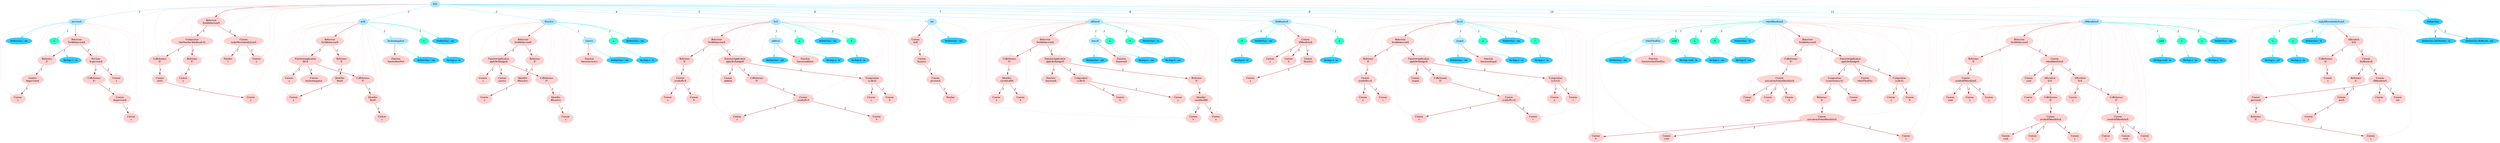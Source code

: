 digraph g{node_5337 [shape="ellipse", style="filled", color="#ffd1d1", fontname="Times", label="Behaviour
$withbehaviour$" ]
node_5339 [shape="ellipse", style="filled", color="#ffd1d1", fontname="Times", label="Reference
$!" ]
node_5341 [shape="ellipse", style="filled", color="#ffd1d1", fontname="Times", label="Custom
theprevious$" ]
node_5343 [shape="ellipse", style="filled", color="#ffd1d1", fontname="Times", label="Custom
x" ]
node_5347 [shape="ellipse", style="filled", color="#ffd1d1", fontname="Times", label="Previous
$=previous$" ]
node_5349 [shape="ellipse", style="filled", color="#ffd1d1", fontname="Times", label="CoReference
$?" ]
node_5351 [shape="ellipse", style="filled", color="#ffd1d1", fontname="Times", label="Custom
theprevious$" ]
node_5353 [shape="ellipse", style="filled", color="#ffd1d1", fontname="Times", label="Custom
x" ]
node_5357 [shape="ellipse", style="filled", color="#ffd1d1", fontname="Times", label="Custom
x" ]
node_5369 [shape="ellipse", style="filled", color="#ffd1d1", fontname="Times", label="Function
functionboolNot" ]
node_5381 [shape="ellipse", style="filled", color="#ffd1d1", fontname="Times", label="Behaviour
$withbehaviour$" ]
node_5383 [shape="ellipse", style="filled", color="#ffd1d1", fontname="Times", label="Reference
$!" ]
node_5385 [shape="ellipse", style="filled", color="#ffd1d1", fontname="Times", label="Identifier
#not$" ]
node_5387 [shape="ellipse", style="filled", color="#ffd1d1", fontname="Times", label="Custom
a" ]
node_5391 [shape="ellipse", style="filled", color="#ffd1d1", fontname="Times", label="FunctionApplication
$$=$" ]
node_5393 [shape="ellipse", style="filled", color="#ffd1d1", fontname="Times", label="Custom
booleannegation" ]
node_5395 [shape="ellipse", style="filled", color="#ffd1d1", fontname="Times", label="Custom
a" ]
node_5397 [shape="ellipse", style="filled", color="#ffd1d1", fontname="Times", label="CoReference
$?" ]
node_5399 [shape="ellipse", style="filled", color="#ffd1d1", fontname="Times", label="Identifier
#not$" ]
node_5401 [shape="ellipse", style="filled", color="#ffd1d1", fontname="Times", label="Custom
a" ]
node_5416 [shape="ellipse", style="filled", color="#ffd1d1", fontname="Times", label="Function
functionisActive" ]
node_5428 [shape="ellipse", style="filled", color="#ffd1d1", fontname="Times", label="Behaviour
$withbehaviour$" ]
node_5430 [shape="ellipse", style="filled", color="#ffd1d1", fontname="Times", label="Reference
$!" ]
node_5432 [shape="ellipse", style="filled", color="#ffd1d1", fontname="Times", label="Identifier
#$isactive" ]
node_5434 [shape="ellipse", style="filled", color="#ffd1d1", fontname="Times", label="Custom
a" ]
node_5438 [shape="ellipse", style="filled", color="#ffd1d1", fontname="Times", label="FunctionApplication
apply$to$andget$" ]
node_5440 [shape="ellipse", style="filled", color="#ffd1d1", fontname="Times", label="Custom
isactive" ]
node_5442 [shape="ellipse", style="filled", color="#ffd1d1", fontname="Times", label="Custom
a" ]
node_5444 [shape="ellipse", style="filled", color="#ffd1d1", fontname="Times", label="CoReference
$?" ]
node_5446 [shape="ellipse", style="filled", color="#ffd1d1", fontname="Times", label="Identifier
#$isactive" ]
node_5448 [shape="ellipse", style="filled", color="#ffd1d1", fontname="Times", label="Custom
a" ]
node_5463 [shape="ellipse", style="filled", color="#ffd1d1", fontname="Times", label="Function
functionaddition" ]
node_5480 [shape="ellipse", style="filled", color="#ffd1d1", fontname="Times", label="Behaviour
$withbehaviour$" ]
node_5482 [shape="ellipse", style="filled", color="#ffd1d1", fontname="Times", label="Reference
$!" ]
node_5484 [shape="ellipse", style="filled", color="#ffd1d1", fontname="Times", label="Custom
resultof$+$" ]
node_5486 [shape="ellipse", style="filled", color="#ffd1d1", fontname="Times", label="Custom
a" ]
node_5488 [shape="ellipse", style="filled", color="#ffd1d1", fontname="Times", label="Custom
b" ]
node_5493 [shape="ellipse", style="filled", color="#ffd1d1", fontname="Times", label="FunctionApplication
apply$to$andget$" ]
node_5495 [shape="ellipse", style="filled", color="#ffd1d1", fontname="Times", label="Custom
addition" ]
node_5497 [shape="ellipse", style="filled", color="#ffd1d1", fontname="Times", label="Composition
{a:$b:$}" ]
node_5499 [shape="ellipse", style="filled", color="#ffd1d1", fontname="Times", label="Custom
a" ]
node_5501 [shape="ellipse", style="filled", color="#ffd1d1", fontname="Times", label="Custom
b" ]
node_5505 [shape="ellipse", style="filled", color="#ffd1d1", fontname="Times", label="CoReference
$?" ]
node_5507 [shape="ellipse", style="filled", color="#ffd1d1", fontname="Times", label="Custom
resultof$+$" ]
node_5509 [shape="ellipse", style="filled", color="#ffd1d1", fontname="Times", label="Custom
a" ]
node_5511 [shape="ellipse", style="filled", color="#ffd1d1", fontname="Times", label="Custom
b" ]
node_5526 [shape="ellipse", style="filled", color="#ffd1d1", fontname="Times", label="Custom
not$" ]
node_5528 [shape="ellipse", style="filled", color="#ffd1d1", fontname="Times", label="Custom
$isactive" ]
node_5530 [shape="ellipse", style="filled", color="#ffd1d1", fontname="Times", label="Custom
previous$" ]
node_5532 [shape="ellipse", style="filled", color="#ffd1d1", fontname="Times", label="Number
1" ]
node_5543 [shape="ellipse", style="filled", color="#ffd1d1", fontname="Times", label="Function
functionall" ]
node_5560 [shape="ellipse", style="filled", color="#ffd1d1", fontname="Times", label="Behaviour
$withbehaviour$" ]
node_5562 [shape="ellipse", style="filled", color="#ffd1d1", fontname="Times", label="CoReference
$?" ]
node_5564 [shape="ellipse", style="filled", color="#ffd1d1", fontname="Times", label="Identifier
variableall$$" ]
node_5566 [shape="ellipse", style="filled", color="#ffd1d1", fontname="Times", label="Custom
a" ]
node_5568 [shape="ellipse", style="filled", color="#ffd1d1", fontname="Times", label="Custom
b" ]
node_5573 [shape="ellipse", style="filled", color="#ffd1d1", fontname="Times", label="FunctionApplication
apply$to$andget$" ]
node_5575 [shape="ellipse", style="filled", color="#ffd1d1", fontname="Times", label="Function
functionall" ]
node_5577 [shape="ellipse", style="filled", color="#ffd1d1", fontname="Times", label="Reference
$!" ]
node_5579 [shape="ellipse", style="filled", color="#ffd1d1", fontname="Times", label="Identifier
variableall$$" ]
node_5581 [shape="ellipse", style="filled", color="#ffd1d1", fontname="Times", label="Custom
a" ]
node_5583 [shape="ellipse", style="filled", color="#ffd1d1", fontname="Times", label="Custom
b" ]
node_5588 [shape="ellipse", style="filled", color="#ffd1d1", fontname="Times", label="Composition
{a:$b:$}" ]
node_5590 [shape="ellipse", style="filled", color="#ffd1d1", fontname="Times", label="Custom
a" ]
node_5592 [shape="ellipse", style="filled", color="#ffd1d1", fontname="Times", label="Custom
b" ]
node_5616 [shape="ellipse", style="filled", color="#ffd1d1", fontname="Times", label="Custom
if$then$else$" ]
node_5618 [shape="ellipse", style="filled", color="#ffd1d1", fontname="Times", label="Custom
$isactive" ]
node_5620 [shape="ellipse", style="filled", color="#ffd1d1", fontname="Times", label="Custom
a" ]
node_5623 [shape="ellipse", style="filled", color="#ffd1d1", fontname="Times", label="Custom
a" ]
node_5625 [shape="ellipse", style="filled", color="#ffd1d1", fontname="Times", label="Custom
b" ]
node_5636 [shape="ellipse", style="filled", color="#ffd1d1", fontname="Times", label="Function
functionisEqual" ]
node_5653 [shape="ellipse", style="filled", color="#ffd1d1", fontname="Times", label="Behaviour
$withbehaviour$" ]
node_5655 [shape="ellipse", style="filled", color="#ffd1d1", fontname="Times", label="Reference
$!" ]
node_5657 [shape="ellipse", style="filled", color="#ffd1d1", fontname="Times", label="Custom
resultof$==$" ]
node_5659 [shape="ellipse", style="filled", color="#ffd1d1", fontname="Times", label="Custom
u" ]
node_5661 [shape="ellipse", style="filled", color="#ffd1d1", fontname="Times", label="Custom
v" ]
node_5666 [shape="ellipse", style="filled", color="#ffd1d1", fontname="Times", label="FunctionApplication
apply$to$andget$" ]
node_5668 [shape="ellipse", style="filled", color="#ffd1d1", fontname="Times", label="Custom
isequal" ]
node_5670 [shape="ellipse", style="filled", color="#ffd1d1", fontname="Times", label="Composition
{a:$,b:$}" ]
node_5672 [shape="ellipse", style="filled", color="#ffd1d1", fontname="Times", label="Custom
u" ]
node_5674 [shape="ellipse", style="filled", color="#ffd1d1", fontname="Times", label="Custom
v" ]
node_5678 [shape="ellipse", style="filled", color="#ffd1d1", fontname="Times", label="CoReference
$?" ]
node_5680 [shape="ellipse", style="filled", color="#ffd1d1", fontname="Times", label="Custom
resultof$==$" ]
node_5682 [shape="ellipse", style="filled", color="#ffd1d1", fontname="Times", label="Custom
u" ]
node_5684 [shape="ellipse", style="filled", color="#ffd1d1", fontname="Times", label="Custom
v" ]
node_5700 [shape="ellipse", style="filled", color="#ffd1d1", fontname="Times", label="Function
functionwhenThenElse" ]
node_5722 [shape="ellipse", style="filled", color="#ffd1d1", fontname="Times", label="Behaviour
$withbehaviour$" ]
node_5724 [shape="ellipse", style="filled", color="#ffd1d1", fontname="Times", label="CoReference
$?" ]
node_5726 [shape="ellipse", style="filled", color="#ffd1d1", fontname="Times", label="Custom
activationofwhen$then$else$" ]
node_5728 [shape="ellipse", style="filled", color="#ffd1d1", fontname="Times", label="Custom
cond" ]
node_5730 [shape="ellipse", style="filled", color="#ffd1d1", fontname="Times", label="Custom
a" ]
node_5732 [shape="ellipse", style="filled", color="#ffd1d1", fontname="Times", label="Custom
b" ]
node_5738 [shape="ellipse", style="filled", color="#ffd1d1", fontname="Times", label="FunctionApplication
apply$to$andget$" ]
node_5740 [shape="ellipse", style="filled", color="#ffd1d1", fontname="Times", label="Custom
whenThenElse" ]
node_5742 [shape="ellipse", style="filled", color="#ffd1d1", fontname="Times", label="Composition
{cond:$source:$}" ]
node_5744 [shape="ellipse", style="filled", color="#ffd1d1", fontname="Times", label="Custom
cond" ]
node_5746 [shape="ellipse", style="filled", color="#ffd1d1", fontname="Times", label="Reference
$!" ]
node_5748 [shape="ellipse", style="filled", color="#ffd1d1", fontname="Times", label="Custom
activationofwhen$then$else$" ]
node_5750 [shape="ellipse", style="filled", color="#ffd1d1", fontname="Times", label="Custom
cond" ]
node_5752 [shape="ellipse", style="filled", color="#ffd1d1", fontname="Times", label="Custom
a" ]
node_5754 [shape="ellipse", style="filled", color="#ffd1d1", fontname="Times", label="Custom
b" ]
node_5762 [shape="ellipse", style="filled", color="#ffd1d1", fontname="Times", label="Composition
{a:$b:$}" ]
node_5764 [shape="ellipse", style="filled", color="#ffd1d1", fontname="Times", label="Custom
a" ]
node_5766 [shape="ellipse", style="filled", color="#ffd1d1", fontname="Times", label="Custom
b" ]
node_5795 [shape="ellipse", style="filled", color="#ffd1d1", fontname="Times", label="Behaviour
$withbehaviour$" ]
node_5797 [shape="ellipse", style="filled", color="#ffd1d1", fontname="Times", label="Reference
$!" ]
node_5799 [shape="ellipse", style="filled", color="#ffd1d1", fontname="Times", label="Custom
resultofif$then$else$" ]
node_5801 [shape="ellipse", style="filled", color="#ffd1d1", fontname="Times", label="Custom
cond" ]
node_5803 [shape="ellipse", style="filled", color="#ffd1d1", fontname="Times", label="Custom
x" ]
node_5805 [shape="ellipse", style="filled", color="#ffd1d1", fontname="Times", label="Custom
y" ]
node_5811 [shape="ellipse", style="filled", color="#ffd1d1", fontname="Times", label="Custom
when$then$else$" ]
node_5813 [shape="ellipse", style="filled", color="#ffd1d1", fontname="Times", label="Custom
cond" ]
node_5815 [shape="ellipse", style="filled", color="#ffd1d1", fontname="Times", label="Affectation
$=$" ]
node_5817 [shape="ellipse", style="filled", color="#ffd1d1", fontname="Times", label="CoReference
$?" ]
node_5819 [shape="ellipse", style="filled", color="#ffd1d1", fontname="Times", label="Custom
resultofif$then$else$" ]
node_5821 [shape="ellipse", style="filled", color="#ffd1d1", fontname="Times", label="Custom
cond" ]
node_5823 [shape="ellipse", style="filled", color="#ffd1d1", fontname="Times", label="Custom
x" ]
node_5825 [shape="ellipse", style="filled", color="#ffd1d1", fontname="Times", label="Custom
y" ]
node_5831 [shape="ellipse", style="filled", color="#ffd1d1", fontname="Times", label="Custom
x" ]
node_5835 [shape="ellipse", style="filled", color="#ffd1d1", fontname="Times", label="Affectation
$=$" ]
node_5837 [shape="ellipse", style="filled", color="#ffd1d1", fontname="Times", label="CoReference
$?" ]
node_5839 [shape="ellipse", style="filled", color="#ffd1d1", fontname="Times", label="Custom
resultofif$then$else$" ]
node_5841 [shape="ellipse", style="filled", color="#ffd1d1", fontname="Times", label="Custom
cond" ]
node_5843 [shape="ellipse", style="filled", color="#ffd1d1", fontname="Times", label="Custom
x" ]
node_5845 [shape="ellipse", style="filled", color="#ffd1d1", fontname="Times", label="Custom
y" ]
node_5851 [shape="ellipse", style="filled", color="#ffd1d1", fontname="Times", label="Custom
y" ]
node_5875 [shape="ellipse", style="filled", color="#ffd1d1", fontname="Times", label="Affectation
$=$" ]
node_5877 [shape="ellipse", style="filled", color="#ffd1d1", fontname="Times", label="CoReference
$?" ]
node_5879 [shape="ellipse", style="filled", color="#ffd1d1", fontname="Times", label="Custom
x" ]
node_5882 [shape="ellipse", style="filled", color="#ffd1d1", fontname="Times", label="Custom
$fallbackto$" ]
node_5884 [shape="ellipse", style="filled", color="#ffd1d1", fontname="Times", label="Reference
$!" ]
node_5886 [shape="ellipse", style="filled", color="#ffd1d1", fontname="Times", label="Custom
new$" ]
node_5888 [shape="ellipse", style="filled", color="#ffd1d1", fontname="Times", label="Custom
x" ]
node_5892 [shape="ellipse", style="filled", color="#ffd1d1", fontname="Times", label="Custom
if$then$else$" ]
node_5894 [shape="ellipse", style="filled", color="#ffd1d1", fontname="Times", label="Custom
init" ]
node_5896 [shape="ellipse", style="filled", color="#ffd1d1", fontname="Times", label="Custom
y" ]
node_5898 [shape="ellipse", style="filled", color="#ffd1d1", fontname="Times", label="Custom
previous$" ]
node_5900 [shape="ellipse", style="filled", color="#ffd1d1", fontname="Times", label="Reference
$!" ]
node_5902 [shape="ellipse", style="filled", color="#ffd1d1", fontname="Times", label="Custom
x" ]
node_5934 [shape="ellipse", style="filled", color="#ffd1d1", fontname="Times", label="Behaviour
$withbehaviour$" ]
node_5936 [shape="ellipse", style="filled", color="#ffd1d1", fontname="Times", label="Composition
{theNumber:$theResult:$}" ]
node_5938 [shape="ellipse", style="filled", color="#ffd1d1", fontname="Times", label="CoReference
$?" ]
node_5940 [shape="ellipse", style="filled", color="#ffd1d1", fontname="Times", label="Custom
new$" ]
node_5942 [shape="ellipse", style="filled", color="#ffd1d1", fontname="Times", label="Custom
y" ]
node_5946 [shape="ellipse", style="filled", color="#ffd1d1", fontname="Times", label="Reference
$!" ]
node_5948 [shape="ellipse", style="filled", color="#ffd1d1", fontname="Times", label="Custom
y" ]
node_5953 [shape="ellipse", style="filled", color="#ffd1d1", fontname="Times", label="Custom
make$flowinitiallyfrom$" ]
node_5955 [shape="ellipse", style="filled", color="#ffd1d1", fontname="Times", label="Custom
y" ]
node_5957 [shape="ellipse", style="filled", color="#ffd1d1", fontname="Times", label="Number
1" ]
node_5327 [shape="ellipse", style="filled", color="#afe7ff", fontname="Times", label="bob" ]
node_5328 [shape="ellipse", style="filled", color="#afe7ff", fontname="Times", label="previous$" ]
node_5364 [shape="ellipse", style="filled", color="#afe7ff", fontname="Times", label="not$" ]
node_5365 [shape="ellipse", style="filled", color="#afe7ff", fontname="Times", label="booleannegation" ]
node_5411 [shape="ellipse", style="filled", color="#afe7ff", fontname="Times", label="$isactive" ]
node_5412 [shape="ellipse", style="filled", color="#afe7ff", fontname="Times", label="isactive" ]
node_5458 [shape="ellipse", style="filled", color="#afe7ff", fontname="Times", label="$+$" ]
node_5459 [shape="ellipse", style="filled", color="#afe7ff", fontname="Times", label="addition" ]
node_5522 [shape="ellipse", style="filled", color="#afe7ff", fontname="Times", label="init" ]
node_5538 [shape="ellipse", style="filled", color="#afe7ff", fontname="Times", label="all$else$" ]
node_5539 [shape="ellipse", style="filled", color="#afe7ff", fontname="Times", label="funcall" ]
node_5602 [shape="ellipse", style="filled", color="#afe7ff", fontname="Times", label="$fallbackto$" ]
node_5631 [shape="ellipse", style="filled", color="#afe7ff", fontname="Times", label="$==$" ]
node_5632 [shape="ellipse", style="filled", color="#afe7ff", fontname="Times", label="isequal" ]
node_5695 [shape="ellipse", style="filled", color="#afe7ff", fontname="Times", label="when$then$else$" ]
node_5696 [shape="ellipse", style="filled", color="#afe7ff", fontname="Times", label="whenThenElse" ]
node_5776 [shape="ellipse", style="filled", color="#afe7ff", fontname="Times", label="if$then$else$" ]
node_5861 [shape="ellipse", style="filled", color="#afe7ff", fontname="Times", label="make$flowinitiallyfrom$" ]
node_5329 [shape="ellipse", style="filled", color="#2fffc7", fontname="Times", label="x" ]
node_5373 [shape="ellipse", style="filled", color="#2fffc7", fontname="Times", label="a" ]
node_5420 [shape="ellipse", style="filled", color="#2fffc7", fontname="Times", label="a" ]
node_5467 [shape="ellipse", style="filled", color="#2fffc7", fontname="Times", label="a" ]
node_5471 [shape="ellipse", style="filled", color="#2fffc7", fontname="Times", label="b" ]
node_5547 [shape="ellipse", style="filled", color="#2fffc7", fontname="Times", label="a" ]
node_5551 [shape="ellipse", style="filled", color="#2fffc7", fontname="Times", label="b" ]
node_5603 [shape="ellipse", style="filled", color="#2fffc7", fontname="Times", label="a" ]
node_5607 [shape="ellipse", style="filled", color="#2fffc7", fontname="Times", label="b" ]
node_5640 [shape="ellipse", style="filled", color="#2fffc7", fontname="Times", label="u" ]
node_5644 [shape="ellipse", style="filled", color="#2fffc7", fontname="Times", label="v" ]
node_5704 [shape="ellipse", style="filled", color="#2fffc7", fontname="Times", label="cond" ]
node_5708 [shape="ellipse", style="filled", color="#2fffc7", fontname="Times", label="a" ]
node_5712 [shape="ellipse", style="filled", color="#2fffc7", fontname="Times", label="b" ]
node_5777 [shape="ellipse", style="filled", color="#2fffc7", fontname="Times", label="cond" ]
node_5781 [shape="ellipse", style="filled", color="#2fffc7", fontname="Times", label="x" ]
node_5785 [shape="ellipse", style="filled", color="#2fffc7", fontname="Times", label="y" ]
node_5862 [shape="ellipse", style="filled", color="#2fffc7", fontname="Times", label="x" ]
node_5866 [shape="ellipse", style="filled", color="#2fffc7", fontname="Times", label="y" ]
node_5330 [shape="ellipse", style="filled", color="#2fcdff", fontname="Times", label="theArgs.x : in" ]
node_5334 [shape="ellipse", style="filled", color="#2fcdff", fontname="Times", label="theInterface : out" ]
node_5366 [shape="ellipse", style="filled", color="#2fcdff", fontname="Times", label="theInterface : out" ]
node_5374 [shape="ellipse", style="filled", color="#2fcdff", fontname="Times", label="theArgs.a : in" ]
node_5378 [shape="ellipse", style="filled", color="#2fcdff", fontname="Times", label="theInterface : out" ]
node_5413 [shape="ellipse", style="filled", color="#2fcdff", fontname="Times", label="theInterface : out" ]
node_5421 [shape="ellipse", style="filled", color="#2fcdff", fontname="Times", label="theArgs.a : in" ]
node_5425 [shape="ellipse", style="filled", color="#2fcdff", fontname="Times", label="theInterface : out" ]
node_5460 [shape="ellipse", style="filled", color="#2fcdff", fontname="Times", label="theInterface : out" ]
node_5468 [shape="ellipse", style="filled", color="#2fcdff", fontname="Times", label="theArgs.a : in" ]
node_5472 [shape="ellipse", style="filled", color="#2fcdff", fontname="Times", label="theArgs.b : in" ]
node_5477 [shape="ellipse", style="filled", color="#2fcdff", fontname="Times", label="theInterface : out" ]
node_5523 [shape="ellipse", style="filled", color="#2fcdff", fontname="Times", label="theInterface : out" ]
node_5540 [shape="ellipse", style="filled", color="#2fcdff", fontname="Times", label="theInterface : out" ]
node_5548 [shape="ellipse", style="filled", color="#2fcdff", fontname="Times", label="theArgs.a : out" ]
node_5552 [shape="ellipse", style="filled", color="#2fcdff", fontname="Times", label="theArgs.b : out" ]
node_5557 [shape="ellipse", style="filled", color="#2fcdff", fontname="Times", label="theInterface : in" ]
node_5604 [shape="ellipse", style="filled", color="#2fcdff", fontname="Times", label="theArgs.a : in" ]
node_5608 [shape="ellipse", style="filled", color="#2fcdff", fontname="Times", label="theArgs.b : in" ]
node_5613 [shape="ellipse", style="filled", color="#2fcdff", fontname="Times", label="theInterface : out" ]
node_5633 [shape="ellipse", style="filled", color="#2fcdff", fontname="Times", label="theInterface : out" ]
node_5641 [shape="ellipse", style="filled", color="#2fcdff", fontname="Times", label="theArgs.u : in" ]
node_5645 [shape="ellipse", style="filled", color="#2fcdff", fontname="Times", label="theArgs.v : in" ]
node_5650 [shape="ellipse", style="filled", color="#2fcdff", fontname="Times", label="theInterface : out" ]
node_5697 [shape="ellipse", style="filled", color="#2fcdff", fontname="Times", label="theInterface : out" ]
node_5705 [shape="ellipse", style="filled", color="#2fcdff", fontname="Times", label="theArgs.cond : in" ]
node_5709 [shape="ellipse", style="filled", color="#2fcdff", fontname="Times", label="theArgs.a : out" ]
node_5713 [shape="ellipse", style="filled", color="#2fcdff", fontname="Times", label="theArgs.b : out" ]
node_5719 [shape="ellipse", style="filled", color="#2fcdff", fontname="Times", label="theInterface : in" ]
node_5778 [shape="ellipse", style="filled", color="#2fcdff", fontname="Times", label="theArgs.cond : in" ]
node_5782 [shape="ellipse", style="filled", color="#2fcdff", fontname="Times", label="theArgs.x : in" ]
node_5786 [shape="ellipse", style="filled", color="#2fcdff", fontname="Times", label="theArgs.y : in" ]
node_5792 [shape="ellipse", style="filled", color="#2fcdff", fontname="Times", label="theInterface : out" ]
node_5863 [shape="ellipse", style="filled", color="#2fcdff", fontname="Times", label="theArgs.x : ref" ]
node_5867 [shape="ellipse", style="filled", color="#2fcdff", fontname="Times", label="theArgs.y : in" ]
node_5872 [shape="ellipse", style="filled", color="#2fcdff", fontname="Times", label="theInterface : in" ]
node_5925 [shape="ellipse", style="filled", color="#2fcdff", fontname="Times", label="theInterface" ]
node_5926 [shape="ellipse", style="filled", color="#2fcdff", fontname="Times", label="theInterface.theNumber : in" ]
node_5928 [shape="ellipse", style="filled", color="#2fcdff", fontname="Times", label="theInterface.theResult : out" ]
node_5341 -> node_5343 [dir=forward, arrowHead=normal, fontname="Times-Italic", arrowsize=1, color="#d00000", label="1",  headlabel="", taillabel="" ]
node_5339 -> node_5341 [dir=forward, arrowHead=normal, fontname="Times-Italic", arrowsize=1, color="#d00000", label="1",  headlabel="", taillabel="" ]
node_5351 -> node_5353 [dir=forward, arrowHead=normal, fontname="Times-Italic", arrowsize=1, color="#d00000", label="1",  headlabel="", taillabel="" ]
node_5349 -> node_5351 [dir=forward, arrowHead=normal, fontname="Times-Italic", arrowsize=1, color="#d00000", label="1",  headlabel="", taillabel="" ]
node_5347 -> node_5349 [dir=forward, arrowHead=normal, fontname="Times-Italic", arrowsize=1, color="#d00000", label="1",  headlabel="", taillabel="" ]
node_5347 -> node_5357 [dir=forward, arrowHead=normal, fontname="Times-Italic", arrowsize=1, color="#d00000", label="2",  headlabel="", taillabel="" ]
node_5337 -> node_5339 [dir=forward, arrowHead=normal, fontname="Times-Italic", arrowsize=1, color="#d00000", label="1",  headlabel="", taillabel="" ]
node_5337 -> node_5347 [dir=forward, arrowHead=normal, fontname="Times-Italic", arrowsize=1, color="#d00000", label="2",  headlabel="", taillabel="" ]
node_5385 -> node_5387 [dir=forward, arrowHead=normal, fontname="Times-Italic", arrowsize=1, color="#d00000", label="1",  headlabel="", taillabel="" ]
node_5383 -> node_5385 [dir=forward, arrowHead=normal, fontname="Times-Italic", arrowsize=1, color="#d00000", label="1",  headlabel="", taillabel="" ]
node_5399 -> node_5401 [dir=forward, arrowHead=normal, fontname="Times-Italic", arrowsize=1, color="#d00000", label="1",  headlabel="", taillabel="" ]
node_5397 -> node_5399 [dir=forward, arrowHead=normal, fontname="Times-Italic", arrowsize=1, color="#d00000", label="1",  headlabel="", taillabel="" ]
node_5391 -> node_5393 [dir=forward, arrowHead=normal, fontname="Times-Italic", arrowsize=1, color="#d00000", label="1",  headlabel="", taillabel="" ]
node_5391 -> node_5395 [dir=forward, arrowHead=normal, fontname="Times-Italic", arrowsize=1, color="#d00000", label="2",  headlabel="", taillabel="" ]
node_5391 -> node_5397 [dir=forward, arrowHead=normal, fontname="Times-Italic", arrowsize=1, color="#d00000", label="3",  headlabel="", taillabel="" ]
node_5381 -> node_5383 [dir=forward, arrowHead=normal, fontname="Times-Italic", arrowsize=1, color="#d00000", label="1",  headlabel="", taillabel="" ]
node_5381 -> node_5391 [dir=forward, arrowHead=normal, fontname="Times-Italic", arrowsize=1, color="#d00000", label="2",  headlabel="", taillabel="" ]
node_5432 -> node_5434 [dir=forward, arrowHead=normal, fontname="Times-Italic", arrowsize=1, color="#d00000", label="1",  headlabel="", taillabel="" ]
node_5430 -> node_5432 [dir=forward, arrowHead=normal, fontname="Times-Italic", arrowsize=1, color="#d00000", label="1",  headlabel="", taillabel="" ]
node_5446 -> node_5448 [dir=forward, arrowHead=normal, fontname="Times-Italic", arrowsize=1, color="#d00000", label="1",  headlabel="", taillabel="" ]
node_5444 -> node_5446 [dir=forward, arrowHead=normal, fontname="Times-Italic", arrowsize=1, color="#d00000", label="1",  headlabel="", taillabel="" ]
node_5438 -> node_5440 [dir=forward, arrowHead=normal, fontname="Times-Italic", arrowsize=1, color="#d00000", label="1",  headlabel="", taillabel="" ]
node_5438 -> node_5442 [dir=forward, arrowHead=normal, fontname="Times-Italic", arrowsize=1, color="#d00000", label="2",  headlabel="", taillabel="" ]
node_5438 -> node_5444 [dir=forward, arrowHead=normal, fontname="Times-Italic", arrowsize=1, color="#d00000", label="3",  headlabel="", taillabel="" ]
node_5428 -> node_5430 [dir=forward, arrowHead=normal, fontname="Times-Italic", arrowsize=1, color="#d00000", label="1",  headlabel="", taillabel="" ]
node_5428 -> node_5438 [dir=forward, arrowHead=normal, fontname="Times-Italic", arrowsize=1, color="#d00000", label="2",  headlabel="", taillabel="" ]
node_5484 -> node_5486 [dir=forward, arrowHead=normal, fontname="Times-Italic", arrowsize=1, color="#d00000", label="1",  headlabel="", taillabel="" ]
node_5484 -> node_5488 [dir=forward, arrowHead=normal, fontname="Times-Italic", arrowsize=1, color="#d00000", label="2",  headlabel="", taillabel="" ]
node_5482 -> node_5484 [dir=forward, arrowHead=normal, fontname="Times-Italic", arrowsize=1, color="#d00000", label="1",  headlabel="", taillabel="" ]
node_5497 -> node_5499 [dir=forward, arrowHead=normal, fontname="Times-Italic", arrowsize=1, color="#d00000", label="1",  headlabel="", taillabel="" ]
node_5497 -> node_5501 [dir=forward, arrowHead=normal, fontname="Times-Italic", arrowsize=1, color="#d00000", label="2",  headlabel="", taillabel="" ]
node_5507 -> node_5509 [dir=forward, arrowHead=normal, fontname="Times-Italic", arrowsize=1, color="#d00000", label="1",  headlabel="", taillabel="" ]
node_5507 -> node_5511 [dir=forward, arrowHead=normal, fontname="Times-Italic", arrowsize=1, color="#d00000", label="2",  headlabel="", taillabel="" ]
node_5505 -> node_5507 [dir=forward, arrowHead=normal, fontname="Times-Italic", arrowsize=1, color="#d00000", label="1",  headlabel="", taillabel="" ]
node_5493 -> node_5495 [dir=forward, arrowHead=normal, fontname="Times-Italic", arrowsize=1, color="#d00000", label="1",  headlabel="", taillabel="" ]
node_5493 -> node_5497 [dir=forward, arrowHead=normal, fontname="Times-Italic", arrowsize=1, color="#d00000", label="2",  headlabel="", taillabel="" ]
node_5493 -> node_5505 [dir=forward, arrowHead=normal, fontname="Times-Italic", arrowsize=1, color="#d00000", label="3",  headlabel="", taillabel="" ]
node_5480 -> node_5482 [dir=forward, arrowHead=normal, fontname="Times-Italic", arrowsize=1, color="#d00000", label="1",  headlabel="", taillabel="" ]
node_5480 -> node_5493 [dir=forward, arrowHead=normal, fontname="Times-Italic", arrowsize=1, color="#d00000", label="2",  headlabel="", taillabel="" ]
node_5530 -> node_5532 [dir=forward, arrowHead=normal, fontname="Times-Italic", arrowsize=1, color="#d00000", label="1",  headlabel="", taillabel="" ]
node_5528 -> node_5530 [dir=forward, arrowHead=normal, fontname="Times-Italic", arrowsize=1, color="#d00000", label="1",  headlabel="", taillabel="" ]
node_5526 -> node_5528 [dir=forward, arrowHead=normal, fontname="Times-Italic", arrowsize=1, color="#d00000", label="1",  headlabel="", taillabel="" ]
node_5564 -> node_5566 [dir=forward, arrowHead=normal, fontname="Times-Italic", arrowsize=1, color="#d00000", label="1",  headlabel="", taillabel="" ]
node_5564 -> node_5568 [dir=forward, arrowHead=normal, fontname="Times-Italic", arrowsize=1, color="#d00000", label="2",  headlabel="", taillabel="" ]
node_5562 -> node_5564 [dir=forward, arrowHead=normal, fontname="Times-Italic", arrowsize=1, color="#d00000", label="1",  headlabel="", taillabel="" ]
node_5579 -> node_5581 [dir=forward, arrowHead=normal, fontname="Times-Italic", arrowsize=1, color="#d00000", label="1",  headlabel="", taillabel="" ]
node_5579 -> node_5583 [dir=forward, arrowHead=normal, fontname="Times-Italic", arrowsize=1, color="#d00000", label="2",  headlabel="", taillabel="" ]
node_5577 -> node_5579 [dir=forward, arrowHead=normal, fontname="Times-Italic", arrowsize=1, color="#d00000", label="1",  headlabel="", taillabel="" ]
node_5588 -> node_5590 [dir=forward, arrowHead=normal, fontname="Times-Italic", arrowsize=1, color="#d00000", label="1",  headlabel="", taillabel="" ]
node_5588 -> node_5592 [dir=forward, arrowHead=normal, fontname="Times-Italic", arrowsize=1, color="#d00000", label="2",  headlabel="", taillabel="" ]
node_5573 -> node_5575 [dir=forward, arrowHead=normal, fontname="Times-Italic", arrowsize=1, color="#d00000", label="1",  headlabel="", taillabel="" ]
node_5573 -> node_5577 [dir=forward, arrowHead=normal, fontname="Times-Italic", arrowsize=1, color="#d00000", label="2",  headlabel="", taillabel="" ]
node_5573 -> node_5588 [dir=forward, arrowHead=normal, fontname="Times-Italic", arrowsize=1, color="#d00000", label="3",  headlabel="", taillabel="" ]
node_5560 -> node_5562 [dir=forward, arrowHead=normal, fontname="Times-Italic", arrowsize=1, color="#d00000", label="1",  headlabel="", taillabel="" ]
node_5560 -> node_5573 [dir=forward, arrowHead=normal, fontname="Times-Italic", arrowsize=1, color="#d00000", label="2",  headlabel="", taillabel="" ]
node_5618 -> node_5620 [dir=forward, arrowHead=normal, fontname="Times-Italic", arrowsize=1, color="#d00000", label="1",  headlabel="", taillabel="" ]
node_5616 -> node_5618 [dir=forward, arrowHead=normal, fontname="Times-Italic", arrowsize=1, color="#d00000", label="1",  headlabel="", taillabel="" ]
node_5616 -> node_5623 [dir=forward, arrowHead=normal, fontname="Times-Italic", arrowsize=1, color="#d00000", label="2",  headlabel="", taillabel="" ]
node_5616 -> node_5625 [dir=forward, arrowHead=normal, fontname="Times-Italic", arrowsize=1, color="#d00000", label="3",  headlabel="", taillabel="" ]
node_5657 -> node_5659 [dir=forward, arrowHead=normal, fontname="Times-Italic", arrowsize=1, color="#d00000", label="1",  headlabel="", taillabel="" ]
node_5657 -> node_5661 [dir=forward, arrowHead=normal, fontname="Times-Italic", arrowsize=1, color="#d00000", label="2",  headlabel="", taillabel="" ]
node_5655 -> node_5657 [dir=forward, arrowHead=normal, fontname="Times-Italic", arrowsize=1, color="#d00000", label="1",  headlabel="", taillabel="" ]
node_5670 -> node_5672 [dir=forward, arrowHead=normal, fontname="Times-Italic", arrowsize=1, color="#d00000", label="1",  headlabel="", taillabel="" ]
node_5670 -> node_5674 [dir=forward, arrowHead=normal, fontname="Times-Italic", arrowsize=1, color="#d00000", label="2",  headlabel="", taillabel="" ]
node_5680 -> node_5682 [dir=forward, arrowHead=normal, fontname="Times-Italic", arrowsize=1, color="#d00000", label="1",  headlabel="", taillabel="" ]
node_5680 -> node_5684 [dir=forward, arrowHead=normal, fontname="Times-Italic", arrowsize=1, color="#d00000", label="2",  headlabel="", taillabel="" ]
node_5678 -> node_5680 [dir=forward, arrowHead=normal, fontname="Times-Italic", arrowsize=1, color="#d00000", label="1",  headlabel="", taillabel="" ]
node_5666 -> node_5668 [dir=forward, arrowHead=normal, fontname="Times-Italic", arrowsize=1, color="#d00000", label="1",  headlabel="", taillabel="" ]
node_5666 -> node_5670 [dir=forward, arrowHead=normal, fontname="Times-Italic", arrowsize=1, color="#d00000", label="2",  headlabel="", taillabel="" ]
node_5666 -> node_5678 [dir=forward, arrowHead=normal, fontname="Times-Italic", arrowsize=1, color="#d00000", label="3",  headlabel="", taillabel="" ]
node_5653 -> node_5655 [dir=forward, arrowHead=normal, fontname="Times-Italic", arrowsize=1, color="#d00000", label="1",  headlabel="", taillabel="" ]
node_5653 -> node_5666 [dir=forward, arrowHead=normal, fontname="Times-Italic", arrowsize=1, color="#d00000", label="2",  headlabel="", taillabel="" ]
node_5726 -> node_5728 [dir=forward, arrowHead=normal, fontname="Times-Italic", arrowsize=1, color="#d00000", label="1",  headlabel="", taillabel="" ]
node_5726 -> node_5730 [dir=forward, arrowHead=normal, fontname="Times-Italic", arrowsize=1, color="#d00000", label="2",  headlabel="", taillabel="" ]
node_5726 -> node_5732 [dir=forward, arrowHead=normal, fontname="Times-Italic", arrowsize=1, color="#d00000", label="3",  headlabel="", taillabel="" ]
node_5724 -> node_5726 [dir=forward, arrowHead=normal, fontname="Times-Italic", arrowsize=1, color="#d00000", label="1",  headlabel="", taillabel="" ]
node_5748 -> node_5750 [dir=forward, arrowHead=normal, fontname="Times-Italic", arrowsize=1, color="#d00000", label="1",  headlabel="", taillabel="" ]
node_5748 -> node_5752 [dir=forward, arrowHead=normal, fontname="Times-Italic", arrowsize=1, color="#d00000", label="2",  headlabel="", taillabel="" ]
node_5748 -> node_5754 [dir=forward, arrowHead=normal, fontname="Times-Italic", arrowsize=1, color="#d00000", label="3",  headlabel="", taillabel="" ]
node_5746 -> node_5748 [dir=forward, arrowHead=normal, fontname="Times-Italic", arrowsize=1, color="#d00000", label="1",  headlabel="", taillabel="" ]
node_5742 -> node_5744 [dir=forward, arrowHead=normal, fontname="Times-Italic", arrowsize=1, color="#d00000", label="1",  headlabel="", taillabel="" ]
node_5742 -> node_5746 [dir=forward, arrowHead=normal, fontname="Times-Italic", arrowsize=1, color="#d00000", label="2",  headlabel="", taillabel="" ]
node_5762 -> node_5764 [dir=forward, arrowHead=normal, fontname="Times-Italic", arrowsize=1, color="#d00000", label="1",  headlabel="", taillabel="" ]
node_5762 -> node_5766 [dir=forward, arrowHead=normal, fontname="Times-Italic", arrowsize=1, color="#d00000", label="2",  headlabel="", taillabel="" ]
node_5738 -> node_5740 [dir=forward, arrowHead=normal, fontname="Times-Italic", arrowsize=1, color="#d00000", label="1",  headlabel="", taillabel="" ]
node_5738 -> node_5742 [dir=forward, arrowHead=normal, fontname="Times-Italic", arrowsize=1, color="#d00000", label="2",  headlabel="", taillabel="" ]
node_5738 -> node_5762 [dir=forward, arrowHead=normal, fontname="Times-Italic", arrowsize=1, color="#d00000", label="3",  headlabel="", taillabel="" ]
node_5722 -> node_5724 [dir=forward, arrowHead=normal, fontname="Times-Italic", arrowsize=1, color="#d00000", label="1",  headlabel="", taillabel="" ]
node_5722 -> node_5738 [dir=forward, arrowHead=normal, fontname="Times-Italic", arrowsize=1, color="#d00000", label="2",  headlabel="", taillabel="" ]
node_5799 -> node_5801 [dir=forward, arrowHead=normal, fontname="Times-Italic", arrowsize=1, color="#d00000", label="1",  headlabel="", taillabel="" ]
node_5799 -> node_5803 [dir=forward, arrowHead=normal, fontname="Times-Italic", arrowsize=1, color="#d00000", label="2",  headlabel="", taillabel="" ]
node_5799 -> node_5805 [dir=forward, arrowHead=normal, fontname="Times-Italic", arrowsize=1, color="#d00000", label="3",  headlabel="", taillabel="" ]
node_5797 -> node_5799 [dir=forward, arrowHead=normal, fontname="Times-Italic", arrowsize=1, color="#d00000", label="1",  headlabel="", taillabel="" ]
node_5819 -> node_5821 [dir=forward, arrowHead=normal, fontname="Times-Italic", arrowsize=1, color="#d00000", label="1",  headlabel="", taillabel="" ]
node_5819 -> node_5823 [dir=forward, arrowHead=normal, fontname="Times-Italic", arrowsize=1, color="#d00000", label="2",  headlabel="", taillabel="" ]
node_5819 -> node_5825 [dir=forward, arrowHead=normal, fontname="Times-Italic", arrowsize=1, color="#d00000", label="3",  headlabel="", taillabel="" ]
node_5817 -> node_5819 [dir=forward, arrowHead=normal, fontname="Times-Italic", arrowsize=1, color="#d00000", label="1",  headlabel="", taillabel="" ]
node_5815 -> node_5817 [dir=forward, arrowHead=normal, fontname="Times-Italic", arrowsize=1, color="#d00000", label="1",  headlabel="", taillabel="" ]
node_5815 -> node_5831 [dir=forward, arrowHead=normal, fontname="Times-Italic", arrowsize=1, color="#d00000", label="2",  headlabel="", taillabel="" ]
node_5839 -> node_5841 [dir=forward, arrowHead=normal, fontname="Times-Italic", arrowsize=1, color="#d00000", label="1",  headlabel="", taillabel="" ]
node_5839 -> node_5843 [dir=forward, arrowHead=normal, fontname="Times-Italic", arrowsize=1, color="#d00000", label="2",  headlabel="", taillabel="" ]
node_5839 -> node_5845 [dir=forward, arrowHead=normal, fontname="Times-Italic", arrowsize=1, color="#d00000", label="3",  headlabel="", taillabel="" ]
node_5837 -> node_5839 [dir=forward, arrowHead=normal, fontname="Times-Italic", arrowsize=1, color="#d00000", label="1",  headlabel="", taillabel="" ]
node_5835 -> node_5837 [dir=forward, arrowHead=normal, fontname="Times-Italic", arrowsize=1, color="#d00000", label="1",  headlabel="", taillabel="" ]
node_5835 -> node_5851 [dir=forward, arrowHead=normal, fontname="Times-Italic", arrowsize=1, color="#d00000", label="2",  headlabel="", taillabel="" ]
node_5811 -> node_5813 [dir=forward, arrowHead=normal, fontname="Times-Italic", arrowsize=1, color="#d00000", label="1",  headlabel="", taillabel="" ]
node_5811 -> node_5815 [dir=forward, arrowHead=normal, fontname="Times-Italic", arrowsize=1, color="#d00000", label="2",  headlabel="", taillabel="" ]
node_5811 -> node_5835 [dir=forward, arrowHead=normal, fontname="Times-Italic", arrowsize=1, color="#d00000", label="3",  headlabel="", taillabel="" ]
node_5795 -> node_5797 [dir=forward, arrowHead=normal, fontname="Times-Italic", arrowsize=1, color="#d00000", label="1",  headlabel="", taillabel="" ]
node_5795 -> node_5811 [dir=forward, arrowHead=normal, fontname="Times-Italic", arrowsize=1, color="#d00000", label="2",  headlabel="", taillabel="" ]
node_5877 -> node_5879 [dir=forward, arrowHead=normal, fontname="Times-Italic", arrowsize=1, color="#d00000", label="1",  headlabel="", taillabel="" ]
node_5886 -> node_5888 [dir=forward, arrowHead=normal, fontname="Times-Italic", arrowsize=1, color="#d00000", label="1",  headlabel="", taillabel="" ]
node_5884 -> node_5886 [dir=forward, arrowHead=normal, fontname="Times-Italic", arrowsize=1, color="#d00000", label="1",  headlabel="", taillabel="" ]
node_5900 -> node_5902 [dir=forward, arrowHead=normal, fontname="Times-Italic", arrowsize=1, color="#d00000", label="1",  headlabel="", taillabel="" ]
node_5898 -> node_5900 [dir=forward, arrowHead=normal, fontname="Times-Italic", arrowsize=1, color="#d00000", label="1",  headlabel="", taillabel="" ]
node_5892 -> node_5894 [dir=forward, arrowHead=normal, fontname="Times-Italic", arrowsize=1, color="#d00000", label="1",  headlabel="", taillabel="" ]
node_5892 -> node_5896 [dir=forward, arrowHead=normal, fontname="Times-Italic", arrowsize=1, color="#d00000", label="2",  headlabel="", taillabel="" ]
node_5892 -> node_5898 [dir=forward, arrowHead=normal, fontname="Times-Italic", arrowsize=1, color="#d00000", label="3",  headlabel="", taillabel="" ]
node_5882 -> node_5884 [dir=forward, arrowHead=normal, fontname="Times-Italic", arrowsize=1, color="#d00000", label="1",  headlabel="", taillabel="" ]
node_5882 -> node_5892 [dir=forward, arrowHead=normal, fontname="Times-Italic", arrowsize=1, color="#d00000", label="2",  headlabel="", taillabel="" ]
node_5875 -> node_5877 [dir=forward, arrowHead=normal, fontname="Times-Italic", arrowsize=1, color="#d00000", label="1",  headlabel="", taillabel="" ]
node_5875 -> node_5882 [dir=forward, arrowHead=normal, fontname="Times-Italic", arrowsize=1, color="#d00000", label="2",  headlabel="", taillabel="" ]
node_5940 -> node_5942 [dir=forward, arrowHead=normal, fontname="Times-Italic", arrowsize=1, color="#d00000", label="1",  headlabel="", taillabel="" ]
node_5938 -> node_5940 [dir=forward, arrowHead=normal, fontname="Times-Italic", arrowsize=1, color="#d00000", label="1",  headlabel="", taillabel="" ]
node_5946 -> node_5948 [dir=forward, arrowHead=normal, fontname="Times-Italic", arrowsize=1, color="#d00000", label="1",  headlabel="", taillabel="" ]
node_5936 -> node_5938 [dir=forward, arrowHead=normal, fontname="Times-Italic", arrowsize=1, color="#d00000", label="1",  headlabel="", taillabel="" ]
node_5936 -> node_5946 [dir=forward, arrowHead=normal, fontname="Times-Italic", arrowsize=1, color="#d00000", label="2",  headlabel="", taillabel="" ]
node_5953 -> node_5955 [dir=forward, arrowHead=normal, fontname="Times-Italic", arrowsize=1, color="#d00000", label="1",  headlabel="", taillabel="" ]
node_5953 -> node_5957 [dir=forward, arrowHead=normal, fontname="Times-Italic", arrowsize=1, color="#d00000", label="2",  headlabel="", taillabel="" ]
node_5934 -> node_5936 [dir=forward, arrowHead=normal, fontname="Times-Italic", arrowsize=1, color="#d00000", label="1",  headlabel="", taillabel="" ]
node_5934 -> node_5953 [dir=forward, arrowHead=normal, fontname="Times-Italic", arrowsize=1, color="#d00000", label="2",  headlabel="", taillabel="" ]
node_5328 -> node_5337 [dir=forward, arrowHead=normal, fontname="Times-Italic", arrowsize=1, color="#ff0000", label="",  headlabel="", taillabel="" ]
node_5365 -> node_5369 [dir=forward, arrowHead=normal, fontname="Times-Italic", arrowsize=1, color="#ff0000", label="",  headlabel="", taillabel="" ]
node_5364 -> node_5381 [dir=forward, arrowHead=normal, fontname="Times-Italic", arrowsize=1, color="#ff0000", label="",  headlabel="", taillabel="" ]
node_5412 -> node_5416 [dir=forward, arrowHead=normal, fontname="Times-Italic", arrowsize=1, color="#ff0000", label="",  headlabel="", taillabel="" ]
node_5411 -> node_5428 [dir=forward, arrowHead=normal, fontname="Times-Italic", arrowsize=1, color="#ff0000", label="",  headlabel="", taillabel="" ]
node_5459 -> node_5463 [dir=forward, arrowHead=normal, fontname="Times-Italic", arrowsize=1, color="#ff0000", label="",  headlabel="", taillabel="" ]
node_5458 -> node_5480 [dir=forward, arrowHead=normal, fontname="Times-Italic", arrowsize=1, color="#ff0000", label="",  headlabel="", taillabel="" ]
node_5522 -> node_5526 [dir=forward, arrowHead=normal, fontname="Times-Italic", arrowsize=1, color="#ff0000", label="",  headlabel="", taillabel="" ]
node_5539 -> node_5543 [dir=forward, arrowHead=normal, fontname="Times-Italic", arrowsize=1, color="#ff0000", label="",  headlabel="", taillabel="" ]
node_5538 -> node_5560 [dir=forward, arrowHead=normal, fontname="Times-Italic", arrowsize=1, color="#ff0000", label="",  headlabel="", taillabel="" ]
node_5602 -> node_5616 [dir=forward, arrowHead=normal, fontname="Times-Italic", arrowsize=1, color="#ff0000", label="",  headlabel="", taillabel="" ]
node_5632 -> node_5636 [dir=forward, arrowHead=normal, fontname="Times-Italic", arrowsize=1, color="#ff0000", label="",  headlabel="", taillabel="" ]
node_5631 -> node_5653 [dir=forward, arrowHead=normal, fontname="Times-Italic", arrowsize=1, color="#ff0000", label="",  headlabel="", taillabel="" ]
node_5696 -> node_5700 [dir=forward, arrowHead=normal, fontname="Times-Italic", arrowsize=1, color="#ff0000", label="",  headlabel="", taillabel="" ]
node_5695 -> node_5722 [dir=forward, arrowHead=normal, fontname="Times-Italic", arrowsize=1, color="#ff0000", label="",  headlabel="", taillabel="" ]
node_5776 -> node_5795 [dir=forward, arrowHead=normal, fontname="Times-Italic", arrowsize=1, color="#ff0000", label="",  headlabel="", taillabel="" ]
node_5861 -> node_5875 [dir=forward, arrowHead=normal, fontname="Times-Italic", arrowsize=1, color="#ff0000", label="",  headlabel="", taillabel="" ]
node_5327 -> node_5934 [dir=forward, arrowHead=normal, fontname="Times-Italic", arrowsize=1, color="#ff0000", label="",  headlabel="", taillabel="" ]
node_5328 -> node_5337 [dir=forward, arrowHead=normal, fontname="Times-Italic", arrowsize=1, color="#ffd5d5", label="",  headlabel="", taillabel="" ]
node_5328 -> node_5339 [dir=forward, arrowHead=normal, fontname="Times-Italic", arrowsize=1, color="#ffd5d5", label="",  headlabel="", taillabel="" ]
node_5328 -> node_5341 [dir=forward, arrowHead=normal, fontname="Times-Italic", arrowsize=1, color="#ffd5d5", label="",  headlabel="", taillabel="" ]
node_5328 -> node_5343 [dir=forward, arrowHead=normal, fontname="Times-Italic", arrowsize=1, color="#ffd5d5", label="",  headlabel="", taillabel="" ]
node_5328 -> node_5347 [dir=forward, arrowHead=normal, fontname="Times-Italic", arrowsize=1, color="#ffd5d5", label="",  headlabel="", taillabel="" ]
node_5328 -> node_5349 [dir=forward, arrowHead=normal, fontname="Times-Italic", arrowsize=1, color="#ffd5d5", label="",  headlabel="", taillabel="" ]
node_5328 -> node_5351 [dir=forward, arrowHead=normal, fontname="Times-Italic", arrowsize=1, color="#ffd5d5", label="",  headlabel="", taillabel="" ]
node_5328 -> node_5353 [dir=forward, arrowHead=normal, fontname="Times-Italic", arrowsize=1, color="#ffd5d5", label="",  headlabel="", taillabel="" ]
node_5328 -> node_5357 [dir=forward, arrowHead=normal, fontname="Times-Italic", arrowsize=1, color="#ffd5d5", label="",  headlabel="", taillabel="" ]
node_5365 -> node_5369 [dir=forward, arrowHead=normal, fontname="Times-Italic", arrowsize=1, color="#ffd5d5", label="",  headlabel="", taillabel="" ]
node_5364 -> node_5381 [dir=forward, arrowHead=normal, fontname="Times-Italic", arrowsize=1, color="#ffd5d5", label="",  headlabel="", taillabel="" ]
node_5364 -> node_5383 [dir=forward, arrowHead=normal, fontname="Times-Italic", arrowsize=1, color="#ffd5d5", label="",  headlabel="", taillabel="" ]
node_5364 -> node_5385 [dir=forward, arrowHead=normal, fontname="Times-Italic", arrowsize=1, color="#ffd5d5", label="",  headlabel="", taillabel="" ]
node_5364 -> node_5387 [dir=forward, arrowHead=normal, fontname="Times-Italic", arrowsize=1, color="#ffd5d5", label="",  headlabel="", taillabel="" ]
node_5364 -> node_5391 [dir=forward, arrowHead=normal, fontname="Times-Italic", arrowsize=1, color="#ffd5d5", label="",  headlabel="", taillabel="" ]
node_5364 -> node_5393 [dir=forward, arrowHead=normal, fontname="Times-Italic", arrowsize=1, color="#ffd5d5", label="",  headlabel="", taillabel="" ]
node_5364 -> node_5395 [dir=forward, arrowHead=normal, fontname="Times-Italic", arrowsize=1, color="#ffd5d5", label="",  headlabel="", taillabel="" ]
node_5364 -> node_5397 [dir=forward, arrowHead=normal, fontname="Times-Italic", arrowsize=1, color="#ffd5d5", label="",  headlabel="", taillabel="" ]
node_5364 -> node_5399 [dir=forward, arrowHead=normal, fontname="Times-Italic", arrowsize=1, color="#ffd5d5", label="",  headlabel="", taillabel="" ]
node_5364 -> node_5401 [dir=forward, arrowHead=normal, fontname="Times-Italic", arrowsize=1, color="#ffd5d5", label="",  headlabel="", taillabel="" ]
node_5412 -> node_5416 [dir=forward, arrowHead=normal, fontname="Times-Italic", arrowsize=1, color="#ffd5d5", label="",  headlabel="", taillabel="" ]
node_5411 -> node_5428 [dir=forward, arrowHead=normal, fontname="Times-Italic", arrowsize=1, color="#ffd5d5", label="",  headlabel="", taillabel="" ]
node_5411 -> node_5430 [dir=forward, arrowHead=normal, fontname="Times-Italic", arrowsize=1, color="#ffd5d5", label="",  headlabel="", taillabel="" ]
node_5411 -> node_5432 [dir=forward, arrowHead=normal, fontname="Times-Italic", arrowsize=1, color="#ffd5d5", label="",  headlabel="", taillabel="" ]
node_5411 -> node_5434 [dir=forward, arrowHead=normal, fontname="Times-Italic", arrowsize=1, color="#ffd5d5", label="",  headlabel="", taillabel="" ]
node_5411 -> node_5438 [dir=forward, arrowHead=normal, fontname="Times-Italic", arrowsize=1, color="#ffd5d5", label="",  headlabel="", taillabel="" ]
node_5411 -> node_5440 [dir=forward, arrowHead=normal, fontname="Times-Italic", arrowsize=1, color="#ffd5d5", label="",  headlabel="", taillabel="" ]
node_5411 -> node_5442 [dir=forward, arrowHead=normal, fontname="Times-Italic", arrowsize=1, color="#ffd5d5", label="",  headlabel="", taillabel="" ]
node_5411 -> node_5444 [dir=forward, arrowHead=normal, fontname="Times-Italic", arrowsize=1, color="#ffd5d5", label="",  headlabel="", taillabel="" ]
node_5411 -> node_5446 [dir=forward, arrowHead=normal, fontname="Times-Italic", arrowsize=1, color="#ffd5d5", label="",  headlabel="", taillabel="" ]
node_5411 -> node_5448 [dir=forward, arrowHead=normal, fontname="Times-Italic", arrowsize=1, color="#ffd5d5", label="",  headlabel="", taillabel="" ]
node_5459 -> node_5463 [dir=forward, arrowHead=normal, fontname="Times-Italic", arrowsize=1, color="#ffd5d5", label="",  headlabel="", taillabel="" ]
node_5458 -> node_5480 [dir=forward, arrowHead=normal, fontname="Times-Italic", arrowsize=1, color="#ffd5d5", label="",  headlabel="", taillabel="" ]
node_5458 -> node_5482 [dir=forward, arrowHead=normal, fontname="Times-Italic", arrowsize=1, color="#ffd5d5", label="",  headlabel="", taillabel="" ]
node_5458 -> node_5484 [dir=forward, arrowHead=normal, fontname="Times-Italic", arrowsize=1, color="#ffd5d5", label="",  headlabel="", taillabel="" ]
node_5458 -> node_5486 [dir=forward, arrowHead=normal, fontname="Times-Italic", arrowsize=1, color="#ffd5d5", label="",  headlabel="", taillabel="" ]
node_5458 -> node_5488 [dir=forward, arrowHead=normal, fontname="Times-Italic", arrowsize=1, color="#ffd5d5", label="",  headlabel="", taillabel="" ]
node_5458 -> node_5493 [dir=forward, arrowHead=normal, fontname="Times-Italic", arrowsize=1, color="#ffd5d5", label="",  headlabel="", taillabel="" ]
node_5458 -> node_5495 [dir=forward, arrowHead=normal, fontname="Times-Italic", arrowsize=1, color="#ffd5d5", label="",  headlabel="", taillabel="" ]
node_5458 -> node_5497 [dir=forward, arrowHead=normal, fontname="Times-Italic", arrowsize=1, color="#ffd5d5", label="",  headlabel="", taillabel="" ]
node_5458 -> node_5499 [dir=forward, arrowHead=normal, fontname="Times-Italic", arrowsize=1, color="#ffd5d5", label="",  headlabel="", taillabel="" ]
node_5458 -> node_5501 [dir=forward, arrowHead=normal, fontname="Times-Italic", arrowsize=1, color="#ffd5d5", label="",  headlabel="", taillabel="" ]
node_5458 -> node_5505 [dir=forward, arrowHead=normal, fontname="Times-Italic", arrowsize=1, color="#ffd5d5", label="",  headlabel="", taillabel="" ]
node_5458 -> node_5507 [dir=forward, arrowHead=normal, fontname="Times-Italic", arrowsize=1, color="#ffd5d5", label="",  headlabel="", taillabel="" ]
node_5458 -> node_5509 [dir=forward, arrowHead=normal, fontname="Times-Italic", arrowsize=1, color="#ffd5d5", label="",  headlabel="", taillabel="" ]
node_5458 -> node_5511 [dir=forward, arrowHead=normal, fontname="Times-Italic", arrowsize=1, color="#ffd5d5", label="",  headlabel="", taillabel="" ]
node_5522 -> node_5526 [dir=forward, arrowHead=normal, fontname="Times-Italic", arrowsize=1, color="#ffd5d5", label="",  headlabel="", taillabel="" ]
node_5522 -> node_5528 [dir=forward, arrowHead=normal, fontname="Times-Italic", arrowsize=1, color="#ffd5d5", label="",  headlabel="", taillabel="" ]
node_5522 -> node_5530 [dir=forward, arrowHead=normal, fontname="Times-Italic", arrowsize=1, color="#ffd5d5", label="",  headlabel="", taillabel="" ]
node_5522 -> node_5532 [dir=forward, arrowHead=normal, fontname="Times-Italic", arrowsize=1, color="#ffd5d5", label="",  headlabel="", taillabel="" ]
node_5539 -> node_5543 [dir=forward, arrowHead=normal, fontname="Times-Italic", arrowsize=1, color="#ffd5d5", label="",  headlabel="", taillabel="" ]
node_5538 -> node_5560 [dir=forward, arrowHead=normal, fontname="Times-Italic", arrowsize=1, color="#ffd5d5", label="",  headlabel="", taillabel="" ]
node_5538 -> node_5562 [dir=forward, arrowHead=normal, fontname="Times-Italic", arrowsize=1, color="#ffd5d5", label="",  headlabel="", taillabel="" ]
node_5538 -> node_5564 [dir=forward, arrowHead=normal, fontname="Times-Italic", arrowsize=1, color="#ffd5d5", label="",  headlabel="", taillabel="" ]
node_5538 -> node_5566 [dir=forward, arrowHead=normal, fontname="Times-Italic", arrowsize=1, color="#ffd5d5", label="",  headlabel="", taillabel="" ]
node_5538 -> node_5568 [dir=forward, arrowHead=normal, fontname="Times-Italic", arrowsize=1, color="#ffd5d5", label="",  headlabel="", taillabel="" ]
node_5538 -> node_5573 [dir=forward, arrowHead=normal, fontname="Times-Italic", arrowsize=1, color="#ffd5d5", label="",  headlabel="", taillabel="" ]
node_5538 -> node_5575 [dir=forward, arrowHead=normal, fontname="Times-Italic", arrowsize=1, color="#ffd5d5", label="",  headlabel="", taillabel="" ]
node_5538 -> node_5577 [dir=forward, arrowHead=normal, fontname="Times-Italic", arrowsize=1, color="#ffd5d5", label="",  headlabel="", taillabel="" ]
node_5538 -> node_5579 [dir=forward, arrowHead=normal, fontname="Times-Italic", arrowsize=1, color="#ffd5d5", label="",  headlabel="", taillabel="" ]
node_5538 -> node_5581 [dir=forward, arrowHead=normal, fontname="Times-Italic", arrowsize=1, color="#ffd5d5", label="",  headlabel="", taillabel="" ]
node_5538 -> node_5583 [dir=forward, arrowHead=normal, fontname="Times-Italic", arrowsize=1, color="#ffd5d5", label="",  headlabel="", taillabel="" ]
node_5538 -> node_5588 [dir=forward, arrowHead=normal, fontname="Times-Italic", arrowsize=1, color="#ffd5d5", label="",  headlabel="", taillabel="" ]
node_5538 -> node_5590 [dir=forward, arrowHead=normal, fontname="Times-Italic", arrowsize=1, color="#ffd5d5", label="",  headlabel="", taillabel="" ]
node_5538 -> node_5592 [dir=forward, arrowHead=normal, fontname="Times-Italic", arrowsize=1, color="#ffd5d5", label="",  headlabel="", taillabel="" ]
node_5602 -> node_5616 [dir=forward, arrowHead=normal, fontname="Times-Italic", arrowsize=1, color="#ffd5d5", label="",  headlabel="", taillabel="" ]
node_5602 -> node_5618 [dir=forward, arrowHead=normal, fontname="Times-Italic", arrowsize=1, color="#ffd5d5", label="",  headlabel="", taillabel="" ]
node_5602 -> node_5620 [dir=forward, arrowHead=normal, fontname="Times-Italic", arrowsize=1, color="#ffd5d5", label="",  headlabel="", taillabel="" ]
node_5602 -> node_5623 [dir=forward, arrowHead=normal, fontname="Times-Italic", arrowsize=1, color="#ffd5d5", label="",  headlabel="", taillabel="" ]
node_5602 -> node_5625 [dir=forward, arrowHead=normal, fontname="Times-Italic", arrowsize=1, color="#ffd5d5", label="",  headlabel="", taillabel="" ]
node_5632 -> node_5636 [dir=forward, arrowHead=normal, fontname="Times-Italic", arrowsize=1, color="#ffd5d5", label="",  headlabel="", taillabel="" ]
node_5631 -> node_5653 [dir=forward, arrowHead=normal, fontname="Times-Italic", arrowsize=1, color="#ffd5d5", label="",  headlabel="", taillabel="" ]
node_5631 -> node_5655 [dir=forward, arrowHead=normal, fontname="Times-Italic", arrowsize=1, color="#ffd5d5", label="",  headlabel="", taillabel="" ]
node_5631 -> node_5657 [dir=forward, arrowHead=normal, fontname="Times-Italic", arrowsize=1, color="#ffd5d5", label="",  headlabel="", taillabel="" ]
node_5631 -> node_5659 [dir=forward, arrowHead=normal, fontname="Times-Italic", arrowsize=1, color="#ffd5d5", label="",  headlabel="", taillabel="" ]
node_5631 -> node_5661 [dir=forward, arrowHead=normal, fontname="Times-Italic", arrowsize=1, color="#ffd5d5", label="",  headlabel="", taillabel="" ]
node_5631 -> node_5666 [dir=forward, arrowHead=normal, fontname="Times-Italic", arrowsize=1, color="#ffd5d5", label="",  headlabel="", taillabel="" ]
node_5631 -> node_5668 [dir=forward, arrowHead=normal, fontname="Times-Italic", arrowsize=1, color="#ffd5d5", label="",  headlabel="", taillabel="" ]
node_5631 -> node_5670 [dir=forward, arrowHead=normal, fontname="Times-Italic", arrowsize=1, color="#ffd5d5", label="",  headlabel="", taillabel="" ]
node_5631 -> node_5672 [dir=forward, arrowHead=normal, fontname="Times-Italic", arrowsize=1, color="#ffd5d5", label="",  headlabel="", taillabel="" ]
node_5631 -> node_5674 [dir=forward, arrowHead=normal, fontname="Times-Italic", arrowsize=1, color="#ffd5d5", label="",  headlabel="", taillabel="" ]
node_5631 -> node_5678 [dir=forward, arrowHead=normal, fontname="Times-Italic", arrowsize=1, color="#ffd5d5", label="",  headlabel="", taillabel="" ]
node_5631 -> node_5680 [dir=forward, arrowHead=normal, fontname="Times-Italic", arrowsize=1, color="#ffd5d5", label="",  headlabel="", taillabel="" ]
node_5631 -> node_5682 [dir=forward, arrowHead=normal, fontname="Times-Italic", arrowsize=1, color="#ffd5d5", label="",  headlabel="", taillabel="" ]
node_5631 -> node_5684 [dir=forward, arrowHead=normal, fontname="Times-Italic", arrowsize=1, color="#ffd5d5", label="",  headlabel="", taillabel="" ]
node_5696 -> node_5700 [dir=forward, arrowHead=normal, fontname="Times-Italic", arrowsize=1, color="#ffd5d5", label="",  headlabel="", taillabel="" ]
node_5695 -> node_5722 [dir=forward, arrowHead=normal, fontname="Times-Italic", arrowsize=1, color="#ffd5d5", label="",  headlabel="", taillabel="" ]
node_5695 -> node_5724 [dir=forward, arrowHead=normal, fontname="Times-Italic", arrowsize=1, color="#ffd5d5", label="",  headlabel="", taillabel="" ]
node_5695 -> node_5726 [dir=forward, arrowHead=normal, fontname="Times-Italic", arrowsize=1, color="#ffd5d5", label="",  headlabel="", taillabel="" ]
node_5695 -> node_5728 [dir=forward, arrowHead=normal, fontname="Times-Italic", arrowsize=1, color="#ffd5d5", label="",  headlabel="", taillabel="" ]
node_5695 -> node_5730 [dir=forward, arrowHead=normal, fontname="Times-Italic", arrowsize=1, color="#ffd5d5", label="",  headlabel="", taillabel="" ]
node_5695 -> node_5732 [dir=forward, arrowHead=normal, fontname="Times-Italic", arrowsize=1, color="#ffd5d5", label="",  headlabel="", taillabel="" ]
node_5695 -> node_5738 [dir=forward, arrowHead=normal, fontname="Times-Italic", arrowsize=1, color="#ffd5d5", label="",  headlabel="", taillabel="" ]
node_5695 -> node_5740 [dir=forward, arrowHead=normal, fontname="Times-Italic", arrowsize=1, color="#ffd5d5", label="",  headlabel="", taillabel="" ]
node_5695 -> node_5742 [dir=forward, arrowHead=normal, fontname="Times-Italic", arrowsize=1, color="#ffd5d5", label="",  headlabel="", taillabel="" ]
node_5695 -> node_5744 [dir=forward, arrowHead=normal, fontname="Times-Italic", arrowsize=1, color="#ffd5d5", label="",  headlabel="", taillabel="" ]
node_5695 -> node_5746 [dir=forward, arrowHead=normal, fontname="Times-Italic", arrowsize=1, color="#ffd5d5", label="",  headlabel="", taillabel="" ]
node_5695 -> node_5748 [dir=forward, arrowHead=normal, fontname="Times-Italic", arrowsize=1, color="#ffd5d5", label="",  headlabel="", taillabel="" ]
node_5695 -> node_5750 [dir=forward, arrowHead=normal, fontname="Times-Italic", arrowsize=1, color="#ffd5d5", label="",  headlabel="", taillabel="" ]
node_5695 -> node_5752 [dir=forward, arrowHead=normal, fontname="Times-Italic", arrowsize=1, color="#ffd5d5", label="",  headlabel="", taillabel="" ]
node_5695 -> node_5754 [dir=forward, arrowHead=normal, fontname="Times-Italic", arrowsize=1, color="#ffd5d5", label="",  headlabel="", taillabel="" ]
node_5695 -> node_5762 [dir=forward, arrowHead=normal, fontname="Times-Italic", arrowsize=1, color="#ffd5d5", label="",  headlabel="", taillabel="" ]
node_5695 -> node_5764 [dir=forward, arrowHead=normal, fontname="Times-Italic", arrowsize=1, color="#ffd5d5", label="",  headlabel="", taillabel="" ]
node_5695 -> node_5766 [dir=forward, arrowHead=normal, fontname="Times-Italic", arrowsize=1, color="#ffd5d5", label="",  headlabel="", taillabel="" ]
node_5776 -> node_5795 [dir=forward, arrowHead=normal, fontname="Times-Italic", arrowsize=1, color="#ffd5d5", label="",  headlabel="", taillabel="" ]
node_5776 -> node_5797 [dir=forward, arrowHead=normal, fontname="Times-Italic", arrowsize=1, color="#ffd5d5", label="",  headlabel="", taillabel="" ]
node_5776 -> node_5799 [dir=forward, arrowHead=normal, fontname="Times-Italic", arrowsize=1, color="#ffd5d5", label="",  headlabel="", taillabel="" ]
node_5776 -> node_5801 [dir=forward, arrowHead=normal, fontname="Times-Italic", arrowsize=1, color="#ffd5d5", label="",  headlabel="", taillabel="" ]
node_5776 -> node_5803 [dir=forward, arrowHead=normal, fontname="Times-Italic", arrowsize=1, color="#ffd5d5", label="",  headlabel="", taillabel="" ]
node_5776 -> node_5805 [dir=forward, arrowHead=normal, fontname="Times-Italic", arrowsize=1, color="#ffd5d5", label="",  headlabel="", taillabel="" ]
node_5776 -> node_5811 [dir=forward, arrowHead=normal, fontname="Times-Italic", arrowsize=1, color="#ffd5d5", label="",  headlabel="", taillabel="" ]
node_5776 -> node_5813 [dir=forward, arrowHead=normal, fontname="Times-Italic", arrowsize=1, color="#ffd5d5", label="",  headlabel="", taillabel="" ]
node_5776 -> node_5815 [dir=forward, arrowHead=normal, fontname="Times-Italic", arrowsize=1, color="#ffd5d5", label="",  headlabel="", taillabel="" ]
node_5776 -> node_5817 [dir=forward, arrowHead=normal, fontname="Times-Italic", arrowsize=1, color="#ffd5d5", label="",  headlabel="", taillabel="" ]
node_5776 -> node_5819 [dir=forward, arrowHead=normal, fontname="Times-Italic", arrowsize=1, color="#ffd5d5", label="",  headlabel="", taillabel="" ]
node_5776 -> node_5821 [dir=forward, arrowHead=normal, fontname="Times-Italic", arrowsize=1, color="#ffd5d5", label="",  headlabel="", taillabel="" ]
node_5776 -> node_5823 [dir=forward, arrowHead=normal, fontname="Times-Italic", arrowsize=1, color="#ffd5d5", label="",  headlabel="", taillabel="" ]
node_5776 -> node_5825 [dir=forward, arrowHead=normal, fontname="Times-Italic", arrowsize=1, color="#ffd5d5", label="",  headlabel="", taillabel="" ]
node_5776 -> node_5831 [dir=forward, arrowHead=normal, fontname="Times-Italic", arrowsize=1, color="#ffd5d5", label="",  headlabel="", taillabel="" ]
node_5776 -> node_5835 [dir=forward, arrowHead=normal, fontname="Times-Italic", arrowsize=1, color="#ffd5d5", label="",  headlabel="", taillabel="" ]
node_5776 -> node_5837 [dir=forward, arrowHead=normal, fontname="Times-Italic", arrowsize=1, color="#ffd5d5", label="",  headlabel="", taillabel="" ]
node_5776 -> node_5839 [dir=forward, arrowHead=normal, fontname="Times-Italic", arrowsize=1, color="#ffd5d5", label="",  headlabel="", taillabel="" ]
node_5776 -> node_5841 [dir=forward, arrowHead=normal, fontname="Times-Italic", arrowsize=1, color="#ffd5d5", label="",  headlabel="", taillabel="" ]
node_5776 -> node_5843 [dir=forward, arrowHead=normal, fontname="Times-Italic", arrowsize=1, color="#ffd5d5", label="",  headlabel="", taillabel="" ]
node_5776 -> node_5845 [dir=forward, arrowHead=normal, fontname="Times-Italic", arrowsize=1, color="#ffd5d5", label="",  headlabel="", taillabel="" ]
node_5776 -> node_5851 [dir=forward, arrowHead=normal, fontname="Times-Italic", arrowsize=1, color="#ffd5d5", label="",  headlabel="", taillabel="" ]
node_5861 -> node_5875 [dir=forward, arrowHead=normal, fontname="Times-Italic", arrowsize=1, color="#ffd5d5", label="",  headlabel="", taillabel="" ]
node_5861 -> node_5877 [dir=forward, arrowHead=normal, fontname="Times-Italic", arrowsize=1, color="#ffd5d5", label="",  headlabel="", taillabel="" ]
node_5861 -> node_5879 [dir=forward, arrowHead=normal, fontname="Times-Italic", arrowsize=1, color="#ffd5d5", label="",  headlabel="", taillabel="" ]
node_5861 -> node_5882 [dir=forward, arrowHead=normal, fontname="Times-Italic", arrowsize=1, color="#ffd5d5", label="",  headlabel="", taillabel="" ]
node_5861 -> node_5884 [dir=forward, arrowHead=normal, fontname="Times-Italic", arrowsize=1, color="#ffd5d5", label="",  headlabel="", taillabel="" ]
node_5861 -> node_5886 [dir=forward, arrowHead=normal, fontname="Times-Italic", arrowsize=1, color="#ffd5d5", label="",  headlabel="", taillabel="" ]
node_5861 -> node_5888 [dir=forward, arrowHead=normal, fontname="Times-Italic", arrowsize=1, color="#ffd5d5", label="",  headlabel="", taillabel="" ]
node_5861 -> node_5892 [dir=forward, arrowHead=normal, fontname="Times-Italic", arrowsize=1, color="#ffd5d5", label="",  headlabel="", taillabel="" ]
node_5861 -> node_5894 [dir=forward, arrowHead=normal, fontname="Times-Italic", arrowsize=1, color="#ffd5d5", label="",  headlabel="", taillabel="" ]
node_5861 -> node_5896 [dir=forward, arrowHead=normal, fontname="Times-Italic", arrowsize=1, color="#ffd5d5", label="",  headlabel="", taillabel="" ]
node_5861 -> node_5898 [dir=forward, arrowHead=normal, fontname="Times-Italic", arrowsize=1, color="#ffd5d5", label="",  headlabel="", taillabel="" ]
node_5861 -> node_5900 [dir=forward, arrowHead=normal, fontname="Times-Italic", arrowsize=1, color="#ffd5d5", label="",  headlabel="", taillabel="" ]
node_5861 -> node_5902 [dir=forward, arrowHead=normal, fontname="Times-Italic", arrowsize=1, color="#ffd5d5", label="",  headlabel="", taillabel="" ]
node_5327 -> node_5934 [dir=forward, arrowHead=normal, fontname="Times-Italic", arrowsize=1, color="#ffd5d5", label="",  headlabel="", taillabel="" ]
node_5327 -> node_5936 [dir=forward, arrowHead=normal, fontname="Times-Italic", arrowsize=1, color="#ffd5d5", label="",  headlabel="", taillabel="" ]
node_5327 -> node_5938 [dir=forward, arrowHead=normal, fontname="Times-Italic", arrowsize=1, color="#ffd5d5", label="",  headlabel="", taillabel="" ]
node_5327 -> node_5940 [dir=forward, arrowHead=normal, fontname="Times-Italic", arrowsize=1, color="#ffd5d5", label="",  headlabel="", taillabel="" ]
node_5327 -> node_5942 [dir=forward, arrowHead=normal, fontname="Times-Italic", arrowsize=1, color="#ffd5d5", label="",  headlabel="", taillabel="" ]
node_5327 -> node_5946 [dir=forward, arrowHead=normal, fontname="Times-Italic", arrowsize=1, color="#ffd5d5", label="",  headlabel="", taillabel="" ]
node_5327 -> node_5948 [dir=forward, arrowHead=normal, fontname="Times-Italic", arrowsize=1, color="#ffd5d5", label="",  headlabel="", taillabel="" ]
node_5327 -> node_5953 [dir=forward, arrowHead=normal, fontname="Times-Italic", arrowsize=1, color="#ffd5d5", label="",  headlabel="", taillabel="" ]
node_5327 -> node_5955 [dir=forward, arrowHead=normal, fontname="Times-Italic", arrowsize=1, color="#ffd5d5", label="",  headlabel="", taillabel="" ]
node_5327 -> node_5957 [dir=forward, arrowHead=normal, fontname="Times-Italic", arrowsize=1, color="#ffd5d5", label="",  headlabel="", taillabel="" ]
node_5328 -> node_5329 [dir=forward, arrowHead=normal, fontname="Times-Italic", arrowsize=1, color="#2fffc7", label="1",  headlabel="", taillabel="" ]
node_5364 -> node_5373 [dir=forward, arrowHead=normal, fontname="Times-Italic", arrowsize=1, color="#2fffc7", label="1",  headlabel="", taillabel="" ]
node_5411 -> node_5420 [dir=forward, arrowHead=normal, fontname="Times-Italic", arrowsize=1, color="#2fffc7", label="1",  headlabel="", taillabel="" ]
node_5458 -> node_5467 [dir=forward, arrowHead=normal, fontname="Times-Italic", arrowsize=1, color="#2fffc7", label="1",  headlabel="", taillabel="" ]
node_5458 -> node_5471 [dir=forward, arrowHead=normal, fontname="Times-Italic", arrowsize=1, color="#2fffc7", label="2",  headlabel="", taillabel="" ]
node_5538 -> node_5547 [dir=forward, arrowHead=normal, fontname="Times-Italic", arrowsize=1, color="#2fffc7", label="1",  headlabel="", taillabel="" ]
node_5538 -> node_5551 [dir=forward, arrowHead=normal, fontname="Times-Italic", arrowsize=1, color="#2fffc7", label="2",  headlabel="", taillabel="" ]
node_5602 -> node_5603 [dir=forward, arrowHead=normal, fontname="Times-Italic", arrowsize=1, color="#2fffc7", label="1",  headlabel="", taillabel="" ]
node_5602 -> node_5607 [dir=forward, arrowHead=normal, fontname="Times-Italic", arrowsize=1, color="#2fffc7", label="2",  headlabel="", taillabel="" ]
node_5631 -> node_5640 [dir=forward, arrowHead=normal, fontname="Times-Italic", arrowsize=1, color="#2fffc7", label="1",  headlabel="", taillabel="" ]
node_5631 -> node_5644 [dir=forward, arrowHead=normal, fontname="Times-Italic", arrowsize=1, color="#2fffc7", label="2",  headlabel="", taillabel="" ]
node_5695 -> node_5704 [dir=forward, arrowHead=normal, fontname="Times-Italic", arrowsize=1, color="#2fffc7", label="1",  headlabel="", taillabel="" ]
node_5695 -> node_5708 [dir=forward, arrowHead=normal, fontname="Times-Italic", arrowsize=1, color="#2fffc7", label="2",  headlabel="", taillabel="" ]
node_5695 -> node_5712 [dir=forward, arrowHead=normal, fontname="Times-Italic", arrowsize=1, color="#2fffc7", label="3",  headlabel="", taillabel="" ]
node_5776 -> node_5777 [dir=forward, arrowHead=normal, fontname="Times-Italic", arrowsize=1, color="#2fffc7", label="1",  headlabel="", taillabel="" ]
node_5776 -> node_5781 [dir=forward, arrowHead=normal, fontname="Times-Italic", arrowsize=1, color="#2fffc7", label="2",  headlabel="", taillabel="" ]
node_5776 -> node_5785 [dir=forward, arrowHead=normal, fontname="Times-Italic", arrowsize=1, color="#2fffc7", label="3",  headlabel="", taillabel="" ]
node_5861 -> node_5862 [dir=forward, arrowHead=normal, fontname="Times-Italic", arrowsize=1, color="#2fffc7", label="1",  headlabel="", taillabel="" ]
node_5861 -> node_5866 [dir=forward, arrowHead=normal, fontname="Times-Italic", arrowsize=1, color="#2fffc7", label="2",  headlabel="", taillabel="" ]
node_5329 -> node_5330 [dir=forward, arrowHead=normal, fontname="Times-Italic", arrowsize=1, color="#00e8ff", label="",  headlabel="", taillabel="" ]
node_5373 -> node_5374 [dir=forward, arrowHead=normal, fontname="Times-Italic", arrowsize=1, color="#00e8ff", label="",  headlabel="", taillabel="" ]
node_5420 -> node_5421 [dir=forward, arrowHead=normal, fontname="Times-Italic", arrowsize=1, color="#00e8ff", label="",  headlabel="", taillabel="" ]
node_5467 -> node_5468 [dir=forward, arrowHead=normal, fontname="Times-Italic", arrowsize=1, color="#00e8ff", label="",  headlabel="", taillabel="" ]
node_5471 -> node_5472 [dir=forward, arrowHead=normal, fontname="Times-Italic", arrowsize=1, color="#00e8ff", label="",  headlabel="", taillabel="" ]
node_5547 -> node_5548 [dir=forward, arrowHead=normal, fontname="Times-Italic", arrowsize=1, color="#00e8ff", label="",  headlabel="", taillabel="" ]
node_5551 -> node_5552 [dir=forward, arrowHead=normal, fontname="Times-Italic", arrowsize=1, color="#00e8ff", label="",  headlabel="", taillabel="" ]
node_5603 -> node_5604 [dir=forward, arrowHead=normal, fontname="Times-Italic", arrowsize=1, color="#00e8ff", label="",  headlabel="", taillabel="" ]
node_5607 -> node_5608 [dir=forward, arrowHead=normal, fontname="Times-Italic", arrowsize=1, color="#00e8ff", label="",  headlabel="", taillabel="" ]
node_5640 -> node_5641 [dir=forward, arrowHead=normal, fontname="Times-Italic", arrowsize=1, color="#00e8ff", label="",  headlabel="", taillabel="" ]
node_5644 -> node_5645 [dir=forward, arrowHead=normal, fontname="Times-Italic", arrowsize=1, color="#00e8ff", label="",  headlabel="", taillabel="" ]
node_5704 -> node_5705 [dir=forward, arrowHead=normal, fontname="Times-Italic", arrowsize=1, color="#00e8ff", label="",  headlabel="", taillabel="" ]
node_5708 -> node_5709 [dir=forward, arrowHead=normal, fontname="Times-Italic", arrowsize=1, color="#00e8ff", label="",  headlabel="", taillabel="" ]
node_5712 -> node_5713 [dir=forward, arrowHead=normal, fontname="Times-Italic", arrowsize=1, color="#00e8ff", label="",  headlabel="", taillabel="" ]
node_5777 -> node_5778 [dir=forward, arrowHead=normal, fontname="Times-Italic", arrowsize=1, color="#00e8ff", label="",  headlabel="", taillabel="" ]
node_5781 -> node_5782 [dir=forward, arrowHead=normal, fontname="Times-Italic", arrowsize=1, color="#00e8ff", label="",  headlabel="", taillabel="" ]
node_5785 -> node_5786 [dir=forward, arrowHead=normal, fontname="Times-Italic", arrowsize=1, color="#00e8ff", label="",  headlabel="", taillabel="" ]
node_5862 -> node_5863 [dir=forward, arrowHead=normal, fontname="Times-Italic", arrowsize=1, color="#00e8ff", label="",  headlabel="", taillabel="" ]
node_5866 -> node_5867 [dir=forward, arrowHead=normal, fontname="Times-Italic", arrowsize=1, color="#00e8ff", label="",  headlabel="", taillabel="" ]
node_5328 -> node_5334 [dir=forward, arrowHead=normal, fontname="Times-Italic", arrowsize=1, color="#00e8ff", label="",  headlabel="", taillabel="" ]
node_5365 -> node_5366 [dir=forward, arrowHead=normal, fontname="Times-Italic", arrowsize=1, color="#00e8ff", label="",  headlabel="", taillabel="" ]
node_5364 -> node_5378 [dir=forward, arrowHead=normal, fontname="Times-Italic", arrowsize=1, color="#00e8ff", label="",  headlabel="", taillabel="" ]
node_5412 -> node_5413 [dir=forward, arrowHead=normal, fontname="Times-Italic", arrowsize=1, color="#00e8ff", label="",  headlabel="", taillabel="" ]
node_5411 -> node_5425 [dir=forward, arrowHead=normal, fontname="Times-Italic", arrowsize=1, color="#00e8ff", label="",  headlabel="", taillabel="" ]
node_5459 -> node_5460 [dir=forward, arrowHead=normal, fontname="Times-Italic", arrowsize=1, color="#00e8ff", label="",  headlabel="", taillabel="" ]
node_5458 -> node_5477 [dir=forward, arrowHead=normal, fontname="Times-Italic", arrowsize=1, color="#00e8ff", label="",  headlabel="", taillabel="" ]
node_5522 -> node_5523 [dir=forward, arrowHead=normal, fontname="Times-Italic", arrowsize=1, color="#00e8ff", label="",  headlabel="", taillabel="" ]
node_5539 -> node_5540 [dir=forward, arrowHead=normal, fontname="Times-Italic", arrowsize=1, color="#00e8ff", label="",  headlabel="", taillabel="" ]
node_5538 -> node_5557 [dir=forward, arrowHead=normal, fontname="Times-Italic", arrowsize=1, color="#00e8ff", label="",  headlabel="", taillabel="" ]
node_5602 -> node_5613 [dir=forward, arrowHead=normal, fontname="Times-Italic", arrowsize=1, color="#00e8ff", label="",  headlabel="", taillabel="" ]
node_5632 -> node_5633 [dir=forward, arrowHead=normal, fontname="Times-Italic", arrowsize=1, color="#00e8ff", label="",  headlabel="", taillabel="" ]
node_5631 -> node_5650 [dir=forward, arrowHead=normal, fontname="Times-Italic", arrowsize=1, color="#00e8ff", label="",  headlabel="", taillabel="" ]
node_5696 -> node_5697 [dir=forward, arrowHead=normal, fontname="Times-Italic", arrowsize=1, color="#00e8ff", label="",  headlabel="", taillabel="" ]
node_5695 -> node_5719 [dir=forward, arrowHead=normal, fontname="Times-Italic", arrowsize=1, color="#00e8ff", label="",  headlabel="", taillabel="" ]
node_5776 -> node_5792 [dir=forward, arrowHead=normal, fontname="Times-Italic", arrowsize=1, color="#00e8ff", label="",  headlabel="", taillabel="" ]
node_5861 -> node_5872 [dir=forward, arrowHead=normal, fontname="Times-Italic", arrowsize=1, color="#00e8ff", label="",  headlabel="", taillabel="" ]
node_5327 -> node_5925 [dir=forward, arrowHead=normal, fontname="Times-Italic", arrowsize=1, color="#00e8ff", label="",  headlabel="", taillabel="" ]
node_5328 -> node_5330 [dir=forward, arrowHead=normal, fontname="Times-Italic", arrowsize=1, color="#bef9ff", label="",  headlabel="", taillabel="" ]
node_5328 -> node_5334 [dir=forward, arrowHead=normal, fontname="Times-Italic", arrowsize=1, color="#bef9ff", label="",  headlabel="", taillabel="" ]
node_5365 -> node_5366 [dir=forward, arrowHead=normal, fontname="Times-Italic", arrowsize=1, color="#bef9ff", label="",  headlabel="", taillabel="" ]
node_5364 -> node_5374 [dir=forward, arrowHead=normal, fontname="Times-Italic", arrowsize=1, color="#bef9ff", label="",  headlabel="", taillabel="" ]
node_5364 -> node_5378 [dir=forward, arrowHead=normal, fontname="Times-Italic", arrowsize=1, color="#bef9ff", label="",  headlabel="", taillabel="" ]
node_5412 -> node_5413 [dir=forward, arrowHead=normal, fontname="Times-Italic", arrowsize=1, color="#bef9ff", label="",  headlabel="", taillabel="" ]
node_5411 -> node_5421 [dir=forward, arrowHead=normal, fontname="Times-Italic", arrowsize=1, color="#bef9ff", label="",  headlabel="", taillabel="" ]
node_5411 -> node_5425 [dir=forward, arrowHead=normal, fontname="Times-Italic", arrowsize=1, color="#bef9ff", label="",  headlabel="", taillabel="" ]
node_5459 -> node_5460 [dir=forward, arrowHead=normal, fontname="Times-Italic", arrowsize=1, color="#bef9ff", label="",  headlabel="", taillabel="" ]
node_5458 -> node_5468 [dir=forward, arrowHead=normal, fontname="Times-Italic", arrowsize=1, color="#bef9ff", label="",  headlabel="", taillabel="" ]
node_5458 -> node_5472 [dir=forward, arrowHead=normal, fontname="Times-Italic", arrowsize=1, color="#bef9ff", label="",  headlabel="", taillabel="" ]
node_5458 -> node_5477 [dir=forward, arrowHead=normal, fontname="Times-Italic", arrowsize=1, color="#bef9ff", label="",  headlabel="", taillabel="" ]
node_5522 -> node_5523 [dir=forward, arrowHead=normal, fontname="Times-Italic", arrowsize=1, color="#bef9ff", label="",  headlabel="", taillabel="" ]
node_5539 -> node_5540 [dir=forward, arrowHead=normal, fontname="Times-Italic", arrowsize=1, color="#bef9ff", label="",  headlabel="", taillabel="" ]
node_5538 -> node_5548 [dir=forward, arrowHead=normal, fontname="Times-Italic", arrowsize=1, color="#bef9ff", label="",  headlabel="", taillabel="" ]
node_5538 -> node_5552 [dir=forward, arrowHead=normal, fontname="Times-Italic", arrowsize=1, color="#bef9ff", label="",  headlabel="", taillabel="" ]
node_5538 -> node_5557 [dir=forward, arrowHead=normal, fontname="Times-Italic", arrowsize=1, color="#bef9ff", label="",  headlabel="", taillabel="" ]
node_5602 -> node_5604 [dir=forward, arrowHead=normal, fontname="Times-Italic", arrowsize=1, color="#bef9ff", label="",  headlabel="", taillabel="" ]
node_5602 -> node_5608 [dir=forward, arrowHead=normal, fontname="Times-Italic", arrowsize=1, color="#bef9ff", label="",  headlabel="", taillabel="" ]
node_5602 -> node_5613 [dir=forward, arrowHead=normal, fontname="Times-Italic", arrowsize=1, color="#bef9ff", label="",  headlabel="", taillabel="" ]
node_5632 -> node_5633 [dir=forward, arrowHead=normal, fontname="Times-Italic", arrowsize=1, color="#bef9ff", label="",  headlabel="", taillabel="" ]
node_5631 -> node_5641 [dir=forward, arrowHead=normal, fontname="Times-Italic", arrowsize=1, color="#bef9ff", label="",  headlabel="", taillabel="" ]
node_5631 -> node_5645 [dir=forward, arrowHead=normal, fontname="Times-Italic", arrowsize=1, color="#bef9ff", label="",  headlabel="", taillabel="" ]
node_5631 -> node_5650 [dir=forward, arrowHead=normal, fontname="Times-Italic", arrowsize=1, color="#bef9ff", label="",  headlabel="", taillabel="" ]
node_5696 -> node_5697 [dir=forward, arrowHead=normal, fontname="Times-Italic", arrowsize=1, color="#bef9ff", label="",  headlabel="", taillabel="" ]
node_5695 -> node_5705 [dir=forward, arrowHead=normal, fontname="Times-Italic", arrowsize=1, color="#bef9ff", label="",  headlabel="", taillabel="" ]
node_5695 -> node_5709 [dir=forward, arrowHead=normal, fontname="Times-Italic", arrowsize=1, color="#bef9ff", label="",  headlabel="", taillabel="" ]
node_5695 -> node_5713 [dir=forward, arrowHead=normal, fontname="Times-Italic", arrowsize=1, color="#bef9ff", label="",  headlabel="", taillabel="" ]
node_5695 -> node_5719 [dir=forward, arrowHead=normal, fontname="Times-Italic", arrowsize=1, color="#bef9ff", label="",  headlabel="", taillabel="" ]
node_5776 -> node_5778 [dir=forward, arrowHead=normal, fontname="Times-Italic", arrowsize=1, color="#bef9ff", label="",  headlabel="", taillabel="" ]
node_5776 -> node_5782 [dir=forward, arrowHead=normal, fontname="Times-Italic", arrowsize=1, color="#bef9ff", label="",  headlabel="", taillabel="" ]
node_5776 -> node_5786 [dir=forward, arrowHead=normal, fontname="Times-Italic", arrowsize=1, color="#bef9ff", label="",  headlabel="", taillabel="" ]
node_5776 -> node_5792 [dir=forward, arrowHead=normal, fontname="Times-Italic", arrowsize=1, color="#bef9ff", label="",  headlabel="", taillabel="" ]
node_5861 -> node_5863 [dir=forward, arrowHead=normal, fontname="Times-Italic", arrowsize=1, color="#bef9ff", label="",  headlabel="", taillabel="" ]
node_5861 -> node_5867 [dir=forward, arrowHead=normal, fontname="Times-Italic", arrowsize=1, color="#bef9ff", label="",  headlabel="", taillabel="" ]
node_5861 -> node_5872 [dir=forward, arrowHead=normal, fontname="Times-Italic", arrowsize=1, color="#bef9ff", label="",  headlabel="", taillabel="" ]
node_5327 -> node_5926 [dir=forward, arrowHead=normal, fontname="Times-Italic", arrowsize=1, color="#bef9ff", label="",  headlabel="", taillabel="" ]
node_5327 -> node_5928 [dir=forward, arrowHead=normal, fontname="Times-Italic", arrowsize=1, color="#bef9ff", label="",  headlabel="", taillabel="" ]
node_5327 -> node_5925 [dir=forward, arrowHead=normal, fontname="Times-Italic", arrowsize=1, color="#bef9ff", label="",  headlabel="", taillabel="" ]
node_5925 -> node_5926 [dir=forward, arrowHead=normal, fontname="Times-Italic", arrowsize=1, color="#008cff", label="1",  headlabel="", taillabel="" ]
node_5925 -> node_5928 [dir=forward, arrowHead=normal, fontname="Times-Italic", arrowsize=1, color="#008cff", label="2",  headlabel="", taillabel="" ]
node_5364 -> node_5365 [dir=forward, arrowHead=normal, fontname="Times-Italic", arrowsize=1, color="#81ddff", label="1",  headlabel="", taillabel="" ]
node_5411 -> node_5412 [dir=forward, arrowHead=normal, fontname="Times-Italic", arrowsize=1, color="#81ddff", label="1",  headlabel="", taillabel="" ]
node_5458 -> node_5459 [dir=forward, arrowHead=normal, fontname="Times-Italic", arrowsize=1, color="#81ddff", label="1",  headlabel="", taillabel="" ]
node_5538 -> node_5539 [dir=forward, arrowHead=normal, fontname="Times-Italic", arrowsize=1, color="#81ddff", label="1",  headlabel="", taillabel="" ]
node_5631 -> node_5632 [dir=forward, arrowHead=normal, fontname="Times-Italic", arrowsize=1, color="#81ddff", label="1",  headlabel="", taillabel="" ]
node_5695 -> node_5696 [dir=forward, arrowHead=normal, fontname="Times-Italic", arrowsize=1, color="#81ddff", label="1",  headlabel="", taillabel="" ]
node_5327 -> node_5328 [dir=forward, arrowHead=normal, fontname="Times-Italic", arrowsize=1, color="#81ddff", label="1",  headlabel="", taillabel="" ]
node_5327 -> node_5364 [dir=forward, arrowHead=normal, fontname="Times-Italic", arrowsize=1, color="#81ddff", label="2",  headlabel="", taillabel="" ]
node_5327 -> node_5411 [dir=forward, arrowHead=normal, fontname="Times-Italic", arrowsize=1, color="#81ddff", label="3",  headlabel="", taillabel="" ]
node_5327 -> node_5458 [dir=forward, arrowHead=normal, fontname="Times-Italic", arrowsize=1, color="#81ddff", label="4",  headlabel="", taillabel="" ]
node_5327 -> node_5522 [dir=forward, arrowHead=normal, fontname="Times-Italic", arrowsize=1, color="#81ddff", label="5",  headlabel="", taillabel="" ]
node_5327 -> node_5538 [dir=forward, arrowHead=normal, fontname="Times-Italic", arrowsize=1, color="#81ddff", label="6",  headlabel="", taillabel="" ]
node_5327 -> node_5602 [dir=forward, arrowHead=normal, fontname="Times-Italic", arrowsize=1, color="#81ddff", label="7",  headlabel="", taillabel="" ]
node_5327 -> node_5631 [dir=forward, arrowHead=normal, fontname="Times-Italic", arrowsize=1, color="#81ddff", label="8",  headlabel="", taillabel="" ]
node_5327 -> node_5695 [dir=forward, arrowHead=normal, fontname="Times-Italic", arrowsize=1, color="#81ddff", label="9",  headlabel="", taillabel="" ]
node_5327 -> node_5776 [dir=forward, arrowHead=normal, fontname="Times-Italic", arrowsize=1, color="#81ddff", label="10",  headlabel="", taillabel="" ]
node_5327 -> node_5861 [dir=forward, arrowHead=normal, fontname="Times-Italic", arrowsize=1, color="#81ddff", label="11",  headlabel="", taillabel="" ]
}